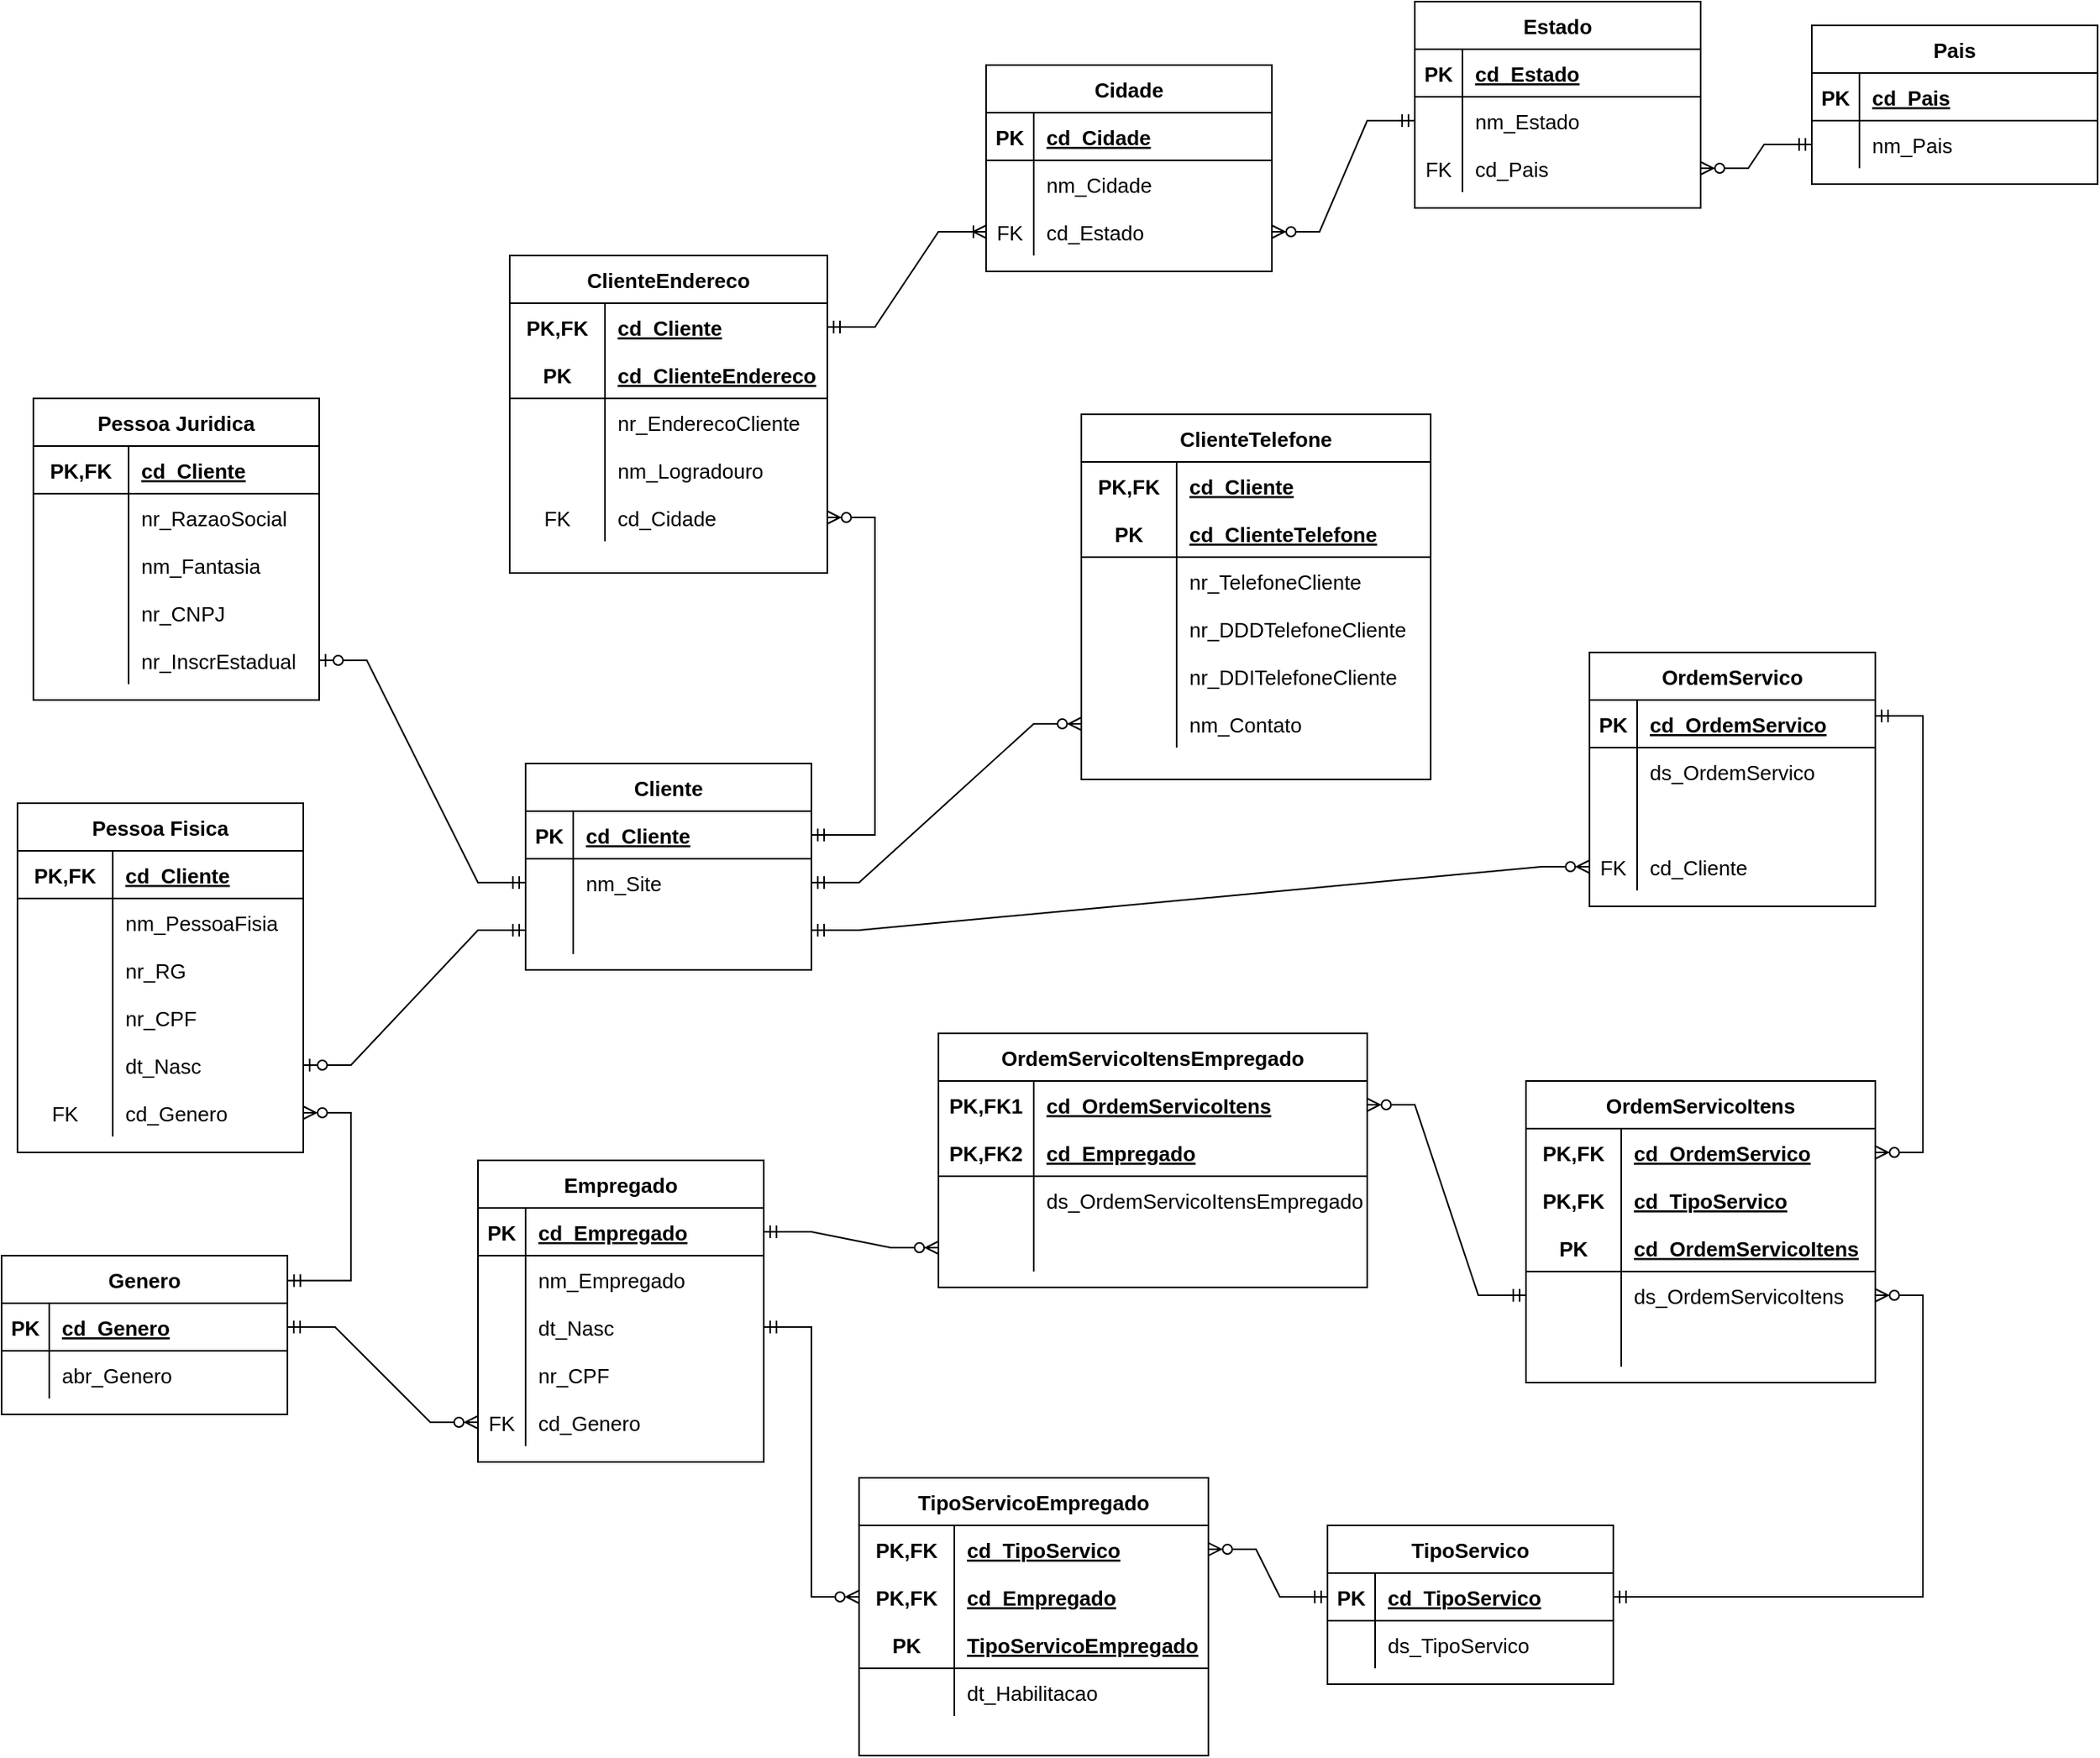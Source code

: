<mxfile pages="2">
    <diagram id="f6h0VI8BL8HMhSzbs_C3" name="Page-1">
        <mxGraphModel dx="945" dy="736" grid="1" gridSize="10" guides="1" tooltips="1" connect="1" arrows="1" fold="1" page="1" pageScale="1" pageWidth="827" pageHeight="1169" math="0" shadow="0">
            <root>
                <mxCell id="0"/>
                <mxCell id="1" parent="0"/>
                <mxCell id="V1VXAKcIepDMNvetjRww-1" value="Empregado" style="shape=table;startSize=30;container=1;collapsible=1;childLayout=tableLayout;fixedRows=1;rowLines=0;fontStyle=1;align=center;resizeLast=1;fontColor=#000000;fontSize=13;" parent="1" vertex="1">
                    <mxGeometry x="300" y="730" width="180" height="190" as="geometry"/>
                </mxCell>
                <mxCell id="V1VXAKcIepDMNvetjRww-2" value="" style="shape=tableRow;horizontal=0;startSize=0;swimlaneHead=0;swimlaneBody=0;fillColor=none;collapsible=0;dropTarget=0;points=[[0,0.5],[1,0.5]];portConstraint=eastwest;top=0;left=0;right=0;bottom=1;fontColor=#000000;fontSize=13;" parent="V1VXAKcIepDMNvetjRww-1" vertex="1">
                    <mxGeometry y="30" width="180" height="30" as="geometry"/>
                </mxCell>
                <mxCell id="V1VXAKcIepDMNvetjRww-3" value="PK" style="shape=partialRectangle;connectable=0;fillColor=none;top=0;left=0;bottom=0;right=0;fontStyle=1;overflow=hidden;fontColor=#000000;fontSize=13;" parent="V1VXAKcIepDMNvetjRww-2" vertex="1">
                    <mxGeometry width="30" height="30" as="geometry">
                        <mxRectangle width="30" height="30" as="alternateBounds"/>
                    </mxGeometry>
                </mxCell>
                <mxCell id="V1VXAKcIepDMNvetjRww-4" value="cd_Empregado" style="shape=partialRectangle;connectable=0;fillColor=none;top=0;left=0;bottom=0;right=0;align=left;spacingLeft=6;fontStyle=5;overflow=hidden;fontColor=#000000;fontSize=13;" parent="V1VXAKcIepDMNvetjRww-2" vertex="1">
                    <mxGeometry x="30" width="150" height="30" as="geometry">
                        <mxRectangle width="150" height="30" as="alternateBounds"/>
                    </mxGeometry>
                </mxCell>
                <mxCell id="V1VXAKcIepDMNvetjRww-5" value="" style="shape=tableRow;horizontal=0;startSize=0;swimlaneHead=0;swimlaneBody=0;fillColor=none;collapsible=0;dropTarget=0;points=[[0,0.5],[1,0.5]];portConstraint=eastwest;top=0;left=0;right=0;bottom=0;fontColor=#000000;fontSize=13;" parent="V1VXAKcIepDMNvetjRww-1" vertex="1">
                    <mxGeometry y="60" width="180" height="30" as="geometry"/>
                </mxCell>
                <mxCell id="V1VXAKcIepDMNvetjRww-6" value="" style="shape=partialRectangle;connectable=0;fillColor=none;top=0;left=0;bottom=0;right=0;editable=1;overflow=hidden;fontColor=#000000;fontSize=13;" parent="V1VXAKcIepDMNvetjRww-5" vertex="1">
                    <mxGeometry width="30" height="30" as="geometry">
                        <mxRectangle width="30" height="30" as="alternateBounds"/>
                    </mxGeometry>
                </mxCell>
                <mxCell id="V1VXAKcIepDMNvetjRww-7" value="nm_Empregado" style="shape=partialRectangle;connectable=0;fillColor=none;top=0;left=0;bottom=0;right=0;align=left;spacingLeft=6;overflow=hidden;fontColor=#000000;fontSize=13;" parent="V1VXAKcIepDMNvetjRww-5" vertex="1">
                    <mxGeometry x="30" width="150" height="30" as="geometry">
                        <mxRectangle width="150" height="30" as="alternateBounds"/>
                    </mxGeometry>
                </mxCell>
                <mxCell id="V1VXAKcIepDMNvetjRww-8" value="" style="shape=tableRow;horizontal=0;startSize=0;swimlaneHead=0;swimlaneBody=0;fillColor=none;collapsible=0;dropTarget=0;points=[[0,0.5],[1,0.5]];portConstraint=eastwest;top=0;left=0;right=0;bottom=0;fontColor=#000000;fontSize=13;" parent="V1VXAKcIepDMNvetjRww-1" vertex="1">
                    <mxGeometry y="90" width="180" height="30" as="geometry"/>
                </mxCell>
                <mxCell id="V1VXAKcIepDMNvetjRww-9" value="" style="shape=partialRectangle;connectable=0;fillColor=none;top=0;left=0;bottom=0;right=0;editable=1;overflow=hidden;fontColor=#000000;fontSize=13;" parent="V1VXAKcIepDMNvetjRww-8" vertex="1">
                    <mxGeometry width="30" height="30" as="geometry">
                        <mxRectangle width="30" height="30" as="alternateBounds"/>
                    </mxGeometry>
                </mxCell>
                <mxCell id="V1VXAKcIepDMNvetjRww-10" value="dt_Nasc" style="shape=partialRectangle;connectable=0;fillColor=none;top=0;left=0;bottom=0;right=0;align=left;spacingLeft=6;overflow=hidden;fontColor=#000000;fontSize=13;" parent="V1VXAKcIepDMNvetjRww-8" vertex="1">
                    <mxGeometry x="30" width="150" height="30" as="geometry">
                        <mxRectangle width="150" height="30" as="alternateBounds"/>
                    </mxGeometry>
                </mxCell>
                <mxCell id="V1VXAKcIepDMNvetjRww-11" value="" style="shape=tableRow;horizontal=0;startSize=0;swimlaneHead=0;swimlaneBody=0;fillColor=none;collapsible=0;dropTarget=0;points=[[0,0.5],[1,0.5]];portConstraint=eastwest;top=0;left=0;right=0;bottom=0;fontColor=#000000;fontSize=13;" parent="V1VXAKcIepDMNvetjRww-1" vertex="1">
                    <mxGeometry y="120" width="180" height="30" as="geometry"/>
                </mxCell>
                <mxCell id="V1VXAKcIepDMNvetjRww-12" value="" style="shape=partialRectangle;connectable=0;fillColor=none;top=0;left=0;bottom=0;right=0;editable=1;overflow=hidden;fontColor=#000000;fontSize=13;" parent="V1VXAKcIepDMNvetjRww-11" vertex="1">
                    <mxGeometry width="30" height="30" as="geometry">
                        <mxRectangle width="30" height="30" as="alternateBounds"/>
                    </mxGeometry>
                </mxCell>
                <mxCell id="V1VXAKcIepDMNvetjRww-13" value="nr_CPF" style="shape=partialRectangle;connectable=0;fillColor=none;top=0;left=0;bottom=0;right=0;align=left;spacingLeft=6;overflow=hidden;fontColor=#000000;fontSize=13;" parent="V1VXAKcIepDMNvetjRww-11" vertex="1">
                    <mxGeometry x="30" width="150" height="30" as="geometry">
                        <mxRectangle width="150" height="30" as="alternateBounds"/>
                    </mxGeometry>
                </mxCell>
                <mxCell id="V1VXAKcIepDMNvetjRww-131" value="" style="shape=tableRow;horizontal=0;startSize=0;swimlaneHead=0;swimlaneBody=0;fillColor=none;collapsible=0;dropTarget=0;points=[[0,0.5],[1,0.5]];portConstraint=eastwest;top=0;left=0;right=0;bottom=0;fontColor=#000000;fontSize=13;" parent="V1VXAKcIepDMNvetjRww-1" vertex="1">
                    <mxGeometry y="150" width="180" height="30" as="geometry"/>
                </mxCell>
                <mxCell id="V1VXAKcIepDMNvetjRww-132" value="FK" style="shape=partialRectangle;connectable=0;fillColor=none;top=0;left=0;bottom=0;right=0;fontStyle=0;overflow=hidden;fontColor=#000000;fontSize=13;" parent="V1VXAKcIepDMNvetjRww-131" vertex="1">
                    <mxGeometry width="30" height="30" as="geometry">
                        <mxRectangle width="30" height="30" as="alternateBounds"/>
                    </mxGeometry>
                </mxCell>
                <mxCell id="V1VXAKcIepDMNvetjRww-133" value="cd_Genero" style="shape=partialRectangle;connectable=0;fillColor=none;top=0;left=0;bottom=0;right=0;align=left;spacingLeft=6;fontStyle=0;overflow=hidden;fontColor=#000000;fontSize=13;" parent="V1VXAKcIepDMNvetjRww-131" vertex="1">
                    <mxGeometry x="30" width="150" height="30" as="geometry">
                        <mxRectangle width="150" height="30" as="alternateBounds"/>
                    </mxGeometry>
                </mxCell>
                <mxCell id="V1VXAKcIepDMNvetjRww-14" value="Cliente" style="shape=table;startSize=30;container=1;collapsible=1;childLayout=tableLayout;fixedRows=1;rowLines=0;fontStyle=1;align=center;resizeLast=1;fontColor=#000000;fontSize=13;" parent="1" vertex="1">
                    <mxGeometry x="330" y="480" width="180" height="130" as="geometry"/>
                </mxCell>
                <mxCell id="V1VXAKcIepDMNvetjRww-15" value="" style="shape=tableRow;horizontal=0;startSize=0;swimlaneHead=0;swimlaneBody=0;fillColor=none;collapsible=0;dropTarget=0;points=[[0,0.5],[1,0.5]];portConstraint=eastwest;top=0;left=0;right=0;bottom=1;fontColor=#000000;fontSize=13;" parent="V1VXAKcIepDMNvetjRww-14" vertex="1">
                    <mxGeometry y="30" width="180" height="30" as="geometry"/>
                </mxCell>
                <mxCell id="V1VXAKcIepDMNvetjRww-16" value="PK" style="shape=partialRectangle;connectable=0;fillColor=none;top=0;left=0;bottom=0;right=0;fontStyle=1;overflow=hidden;fontColor=#000000;fontSize=13;" parent="V1VXAKcIepDMNvetjRww-15" vertex="1">
                    <mxGeometry width="30" height="30" as="geometry">
                        <mxRectangle width="30" height="30" as="alternateBounds"/>
                    </mxGeometry>
                </mxCell>
                <mxCell id="V1VXAKcIepDMNvetjRww-17" value="cd_Cliente" style="shape=partialRectangle;connectable=0;fillColor=none;top=0;left=0;bottom=0;right=0;align=left;spacingLeft=6;fontStyle=5;overflow=hidden;fontColor=#000000;fontSize=13;" parent="V1VXAKcIepDMNvetjRww-15" vertex="1">
                    <mxGeometry x="30" width="150" height="30" as="geometry">
                        <mxRectangle width="150" height="30" as="alternateBounds"/>
                    </mxGeometry>
                </mxCell>
                <mxCell id="V1VXAKcIepDMNvetjRww-18" value="" style="shape=tableRow;horizontal=0;startSize=0;swimlaneHead=0;swimlaneBody=0;fillColor=none;collapsible=0;dropTarget=0;points=[[0,0.5],[1,0.5]];portConstraint=eastwest;top=0;left=0;right=0;bottom=0;fontColor=#000000;fontSize=13;" parent="V1VXAKcIepDMNvetjRww-14" vertex="1">
                    <mxGeometry y="60" width="180" height="30" as="geometry"/>
                </mxCell>
                <mxCell id="V1VXAKcIepDMNvetjRww-19" value="" style="shape=partialRectangle;connectable=0;fillColor=none;top=0;left=0;bottom=0;right=0;editable=1;overflow=hidden;fontColor=#000000;fontSize=13;" parent="V1VXAKcIepDMNvetjRww-18" vertex="1">
                    <mxGeometry width="30" height="30" as="geometry">
                        <mxRectangle width="30" height="30" as="alternateBounds"/>
                    </mxGeometry>
                </mxCell>
                <mxCell id="V1VXAKcIepDMNvetjRww-20" value="nm_Site" style="shape=partialRectangle;connectable=0;fillColor=none;top=0;left=0;bottom=0;right=0;align=left;spacingLeft=6;overflow=hidden;fontColor=#000000;fontSize=13;" parent="V1VXAKcIepDMNvetjRww-18" vertex="1">
                    <mxGeometry x="30" width="150" height="30" as="geometry">
                        <mxRectangle width="150" height="30" as="alternateBounds"/>
                    </mxGeometry>
                </mxCell>
                <mxCell id="W87k4NDjYQYCP97sbJat-120" value="" style="shape=tableRow;horizontal=0;startSize=0;swimlaneHead=0;swimlaneBody=0;fillColor=none;collapsible=0;dropTarget=0;points=[[0,0.5],[1,0.5]];portConstraint=eastwest;top=0;left=0;right=0;bottom=0;fontColor=#000000;fontSize=13;" parent="V1VXAKcIepDMNvetjRww-14" vertex="1">
                    <mxGeometry y="90" width="180" height="30" as="geometry"/>
                </mxCell>
                <mxCell id="W87k4NDjYQYCP97sbJat-121" value="" style="shape=partialRectangle;connectable=0;fillColor=none;top=0;left=0;bottom=0;right=0;editable=1;overflow=hidden;fontColor=#000000;fontSize=13;" parent="W87k4NDjYQYCP97sbJat-120" vertex="1">
                    <mxGeometry width="30" height="30" as="geometry">
                        <mxRectangle width="30" height="30" as="alternateBounds"/>
                    </mxGeometry>
                </mxCell>
                <mxCell id="W87k4NDjYQYCP97sbJat-122" value="" style="shape=partialRectangle;connectable=0;fillColor=none;top=0;left=0;bottom=0;right=0;align=left;spacingLeft=6;overflow=hidden;fontColor=#000000;fontSize=13;" parent="W87k4NDjYQYCP97sbJat-120" vertex="1">
                    <mxGeometry x="30" width="150" height="30" as="geometry">
                        <mxRectangle width="150" height="30" as="alternateBounds"/>
                    </mxGeometry>
                </mxCell>
                <mxCell id="V1VXAKcIepDMNvetjRww-53" value="Pessoa Juridica" style="shape=table;startSize=30;container=1;collapsible=1;childLayout=tableLayout;fixedRows=1;rowLines=0;fontStyle=1;align=center;resizeLast=1;fontColor=#000000;fontSize=13;" parent="1" vertex="1">
                    <mxGeometry x="20" y="250" width="180" height="190" as="geometry"/>
                </mxCell>
                <mxCell id="V1VXAKcIepDMNvetjRww-57" value="" style="shape=tableRow;horizontal=0;startSize=0;swimlaneHead=0;swimlaneBody=0;fillColor=none;collapsible=0;dropTarget=0;points=[[0,0.5],[1,0.5]];portConstraint=eastwest;top=0;left=0;right=0;bottom=1;fontColor=#000000;fontSize=13;" parent="V1VXAKcIepDMNvetjRww-53" vertex="1">
                    <mxGeometry y="30" width="180" height="30" as="geometry"/>
                </mxCell>
                <mxCell id="V1VXAKcIepDMNvetjRww-58" value="PK,FK" style="shape=partialRectangle;connectable=0;fillColor=none;top=0;left=0;bottom=0;right=0;fontStyle=1;overflow=hidden;fontColor=#000000;fontSize=13;" parent="V1VXAKcIepDMNvetjRww-57" vertex="1">
                    <mxGeometry width="60" height="30" as="geometry">
                        <mxRectangle width="60" height="30" as="alternateBounds"/>
                    </mxGeometry>
                </mxCell>
                <mxCell id="V1VXAKcIepDMNvetjRww-59" value="cd_Cliente" style="shape=partialRectangle;connectable=0;fillColor=none;top=0;left=0;bottom=0;right=0;align=left;spacingLeft=6;fontStyle=5;overflow=hidden;fontColor=#000000;fontSize=13;" parent="V1VXAKcIepDMNvetjRww-57" vertex="1">
                    <mxGeometry x="60" width="120" height="30" as="geometry">
                        <mxRectangle width="120" height="30" as="alternateBounds"/>
                    </mxGeometry>
                </mxCell>
                <mxCell id="V1VXAKcIepDMNvetjRww-60" value="" style="shape=tableRow;horizontal=0;startSize=0;swimlaneHead=0;swimlaneBody=0;fillColor=none;collapsible=0;dropTarget=0;points=[[0,0.5],[1,0.5]];portConstraint=eastwest;top=0;left=0;right=0;bottom=0;fontColor=#000000;fontSize=13;" parent="V1VXAKcIepDMNvetjRww-53" vertex="1">
                    <mxGeometry y="60" width="180" height="30" as="geometry"/>
                </mxCell>
                <mxCell id="V1VXAKcIepDMNvetjRww-61" value="" style="shape=partialRectangle;connectable=0;fillColor=none;top=0;left=0;bottom=0;right=0;editable=1;overflow=hidden;fontColor=#000000;fontSize=13;" parent="V1VXAKcIepDMNvetjRww-60" vertex="1">
                    <mxGeometry width="60" height="30" as="geometry">
                        <mxRectangle width="60" height="30" as="alternateBounds"/>
                    </mxGeometry>
                </mxCell>
                <mxCell id="V1VXAKcIepDMNvetjRww-62" value="nr_RazaoSocial" style="shape=partialRectangle;connectable=0;fillColor=none;top=0;left=0;bottom=0;right=0;align=left;spacingLeft=6;overflow=hidden;fontColor=#000000;fontSize=13;" parent="V1VXAKcIepDMNvetjRww-60" vertex="1">
                    <mxGeometry x="60" width="120" height="30" as="geometry">
                        <mxRectangle width="120" height="30" as="alternateBounds"/>
                    </mxGeometry>
                </mxCell>
                <mxCell id="V1VXAKcIepDMNvetjRww-63" value="" style="shape=tableRow;horizontal=0;startSize=0;swimlaneHead=0;swimlaneBody=0;fillColor=none;collapsible=0;dropTarget=0;points=[[0,0.5],[1,0.5]];portConstraint=eastwest;top=0;left=0;right=0;bottom=0;fontColor=#000000;fontSize=13;" parent="V1VXAKcIepDMNvetjRww-53" vertex="1">
                    <mxGeometry y="90" width="180" height="30" as="geometry"/>
                </mxCell>
                <mxCell id="V1VXAKcIepDMNvetjRww-64" value="" style="shape=partialRectangle;connectable=0;fillColor=none;top=0;left=0;bottom=0;right=0;editable=1;overflow=hidden;fontColor=#000000;fontSize=13;" parent="V1VXAKcIepDMNvetjRww-63" vertex="1">
                    <mxGeometry width="60" height="30" as="geometry">
                        <mxRectangle width="60" height="30" as="alternateBounds"/>
                    </mxGeometry>
                </mxCell>
                <mxCell id="V1VXAKcIepDMNvetjRww-65" value="nm_Fantasia" style="shape=partialRectangle;connectable=0;fillColor=none;top=0;left=0;bottom=0;right=0;align=left;spacingLeft=6;overflow=hidden;fontColor=#000000;fontSize=13;" parent="V1VXAKcIepDMNvetjRww-63" vertex="1">
                    <mxGeometry x="60" width="120" height="30" as="geometry">
                        <mxRectangle width="120" height="30" as="alternateBounds"/>
                    </mxGeometry>
                </mxCell>
                <mxCell id="V1VXAKcIepDMNvetjRww-96" value="" style="shape=tableRow;horizontal=0;startSize=0;swimlaneHead=0;swimlaneBody=0;fillColor=none;collapsible=0;dropTarget=0;points=[[0,0.5],[1,0.5]];portConstraint=eastwest;top=0;left=0;right=0;bottom=0;fontColor=#000000;fontSize=13;" parent="V1VXAKcIepDMNvetjRww-53" vertex="1">
                    <mxGeometry y="120" width="180" height="30" as="geometry"/>
                </mxCell>
                <mxCell id="V1VXAKcIepDMNvetjRww-97" value="" style="shape=partialRectangle;connectable=0;fillColor=none;top=0;left=0;bottom=0;right=0;editable=1;overflow=hidden;fontColor=#000000;fontSize=13;" parent="V1VXAKcIepDMNvetjRww-96" vertex="1">
                    <mxGeometry width="60" height="30" as="geometry">
                        <mxRectangle width="60" height="30" as="alternateBounds"/>
                    </mxGeometry>
                </mxCell>
                <mxCell id="V1VXAKcIepDMNvetjRww-98" value="nr_CNPJ" style="shape=partialRectangle;connectable=0;fillColor=none;top=0;left=0;bottom=0;right=0;align=left;spacingLeft=6;overflow=hidden;fontColor=#000000;fontSize=13;" parent="V1VXAKcIepDMNvetjRww-96" vertex="1">
                    <mxGeometry x="60" width="120" height="30" as="geometry">
                        <mxRectangle width="120" height="30" as="alternateBounds"/>
                    </mxGeometry>
                </mxCell>
                <mxCell id="V1VXAKcIepDMNvetjRww-99" value="" style="shape=tableRow;horizontal=0;startSize=0;swimlaneHead=0;swimlaneBody=0;fillColor=none;collapsible=0;dropTarget=0;points=[[0,0.5],[1,0.5]];portConstraint=eastwest;top=0;left=0;right=0;bottom=0;fontColor=#000000;fontSize=13;" parent="V1VXAKcIepDMNvetjRww-53" vertex="1">
                    <mxGeometry y="150" width="180" height="30" as="geometry"/>
                </mxCell>
                <mxCell id="V1VXAKcIepDMNvetjRww-100" value="" style="shape=partialRectangle;connectable=0;fillColor=none;top=0;left=0;bottom=0;right=0;editable=1;overflow=hidden;fontColor=#000000;fontSize=13;" parent="V1VXAKcIepDMNvetjRww-99" vertex="1">
                    <mxGeometry width="60" height="30" as="geometry">
                        <mxRectangle width="60" height="30" as="alternateBounds"/>
                    </mxGeometry>
                </mxCell>
                <mxCell id="V1VXAKcIepDMNvetjRww-101" value="nr_InscrEstadual" style="shape=partialRectangle;connectable=0;fillColor=none;top=0;left=0;bottom=0;right=0;align=left;spacingLeft=6;overflow=hidden;fontColor=#000000;fontSize=13;" parent="V1VXAKcIepDMNvetjRww-99" vertex="1">
                    <mxGeometry x="60" width="120" height="30" as="geometry">
                        <mxRectangle width="120" height="30" as="alternateBounds"/>
                    </mxGeometry>
                </mxCell>
                <mxCell id="V1VXAKcIepDMNvetjRww-79" value="Pessoa Fisica" style="shape=table;startSize=30;container=1;collapsible=1;childLayout=tableLayout;fixedRows=1;rowLines=0;fontStyle=1;align=center;resizeLast=1;fontColor=#000000;fontSize=13;" parent="1" vertex="1">
                    <mxGeometry x="10" y="505" width="180" height="220" as="geometry"/>
                </mxCell>
                <mxCell id="V1VXAKcIepDMNvetjRww-83" value="" style="shape=tableRow;horizontal=0;startSize=0;swimlaneHead=0;swimlaneBody=0;fillColor=none;collapsible=0;dropTarget=0;points=[[0,0.5],[1,0.5]];portConstraint=eastwest;top=0;left=0;right=0;bottom=1;fontColor=#000000;fontSize=13;" parent="V1VXAKcIepDMNvetjRww-79" vertex="1">
                    <mxGeometry y="30" width="180" height="30" as="geometry"/>
                </mxCell>
                <mxCell id="V1VXAKcIepDMNvetjRww-84" value="PK,FK" style="shape=partialRectangle;connectable=0;fillColor=none;top=0;left=0;bottom=0;right=0;fontStyle=1;overflow=hidden;fontColor=#000000;fontSize=13;" parent="V1VXAKcIepDMNvetjRww-83" vertex="1">
                    <mxGeometry width="60" height="30" as="geometry">
                        <mxRectangle width="60" height="30" as="alternateBounds"/>
                    </mxGeometry>
                </mxCell>
                <mxCell id="V1VXAKcIepDMNvetjRww-85" value="cd_Cliente" style="shape=partialRectangle;connectable=0;fillColor=none;top=0;left=0;bottom=0;right=0;align=left;spacingLeft=6;fontStyle=5;overflow=hidden;fontColor=#000000;fontSize=13;" parent="V1VXAKcIepDMNvetjRww-83" vertex="1">
                    <mxGeometry x="60" width="120" height="30" as="geometry">
                        <mxRectangle width="120" height="30" as="alternateBounds"/>
                    </mxGeometry>
                </mxCell>
                <mxCell id="V1VXAKcIepDMNvetjRww-86" value="" style="shape=tableRow;horizontal=0;startSize=0;swimlaneHead=0;swimlaneBody=0;fillColor=none;collapsible=0;dropTarget=0;points=[[0,0.5],[1,0.5]];portConstraint=eastwest;top=0;left=0;right=0;bottom=0;fontColor=#000000;fontSize=13;" parent="V1VXAKcIepDMNvetjRww-79" vertex="1">
                    <mxGeometry y="60" width="180" height="30" as="geometry"/>
                </mxCell>
                <mxCell id="V1VXAKcIepDMNvetjRww-87" value="" style="shape=partialRectangle;connectable=0;fillColor=none;top=0;left=0;bottom=0;right=0;editable=1;overflow=hidden;fontColor=#000000;fontSize=13;" parent="V1VXAKcIepDMNvetjRww-86" vertex="1">
                    <mxGeometry width="60" height="30" as="geometry">
                        <mxRectangle width="60" height="30" as="alternateBounds"/>
                    </mxGeometry>
                </mxCell>
                <mxCell id="V1VXAKcIepDMNvetjRww-88" value="nm_PessoaFisia" style="shape=partialRectangle;connectable=0;fillColor=none;top=0;left=0;bottom=0;right=0;align=left;spacingLeft=6;overflow=hidden;fontColor=#000000;fontSize=13;" parent="V1VXAKcIepDMNvetjRww-86" vertex="1">
                    <mxGeometry x="60" width="120" height="30" as="geometry">
                        <mxRectangle width="120" height="30" as="alternateBounds"/>
                    </mxGeometry>
                </mxCell>
                <mxCell id="V1VXAKcIepDMNvetjRww-89" value="" style="shape=tableRow;horizontal=0;startSize=0;swimlaneHead=0;swimlaneBody=0;fillColor=none;collapsible=0;dropTarget=0;points=[[0,0.5],[1,0.5]];portConstraint=eastwest;top=0;left=0;right=0;bottom=0;fontColor=#000000;fontSize=13;" parent="V1VXAKcIepDMNvetjRww-79" vertex="1">
                    <mxGeometry y="90" width="180" height="30" as="geometry"/>
                </mxCell>
                <mxCell id="V1VXAKcIepDMNvetjRww-90" value="" style="shape=partialRectangle;connectable=0;fillColor=none;top=0;left=0;bottom=0;right=0;editable=1;overflow=hidden;fontColor=#000000;fontSize=13;" parent="V1VXAKcIepDMNvetjRww-89" vertex="1">
                    <mxGeometry width="60" height="30" as="geometry">
                        <mxRectangle width="60" height="30" as="alternateBounds"/>
                    </mxGeometry>
                </mxCell>
                <mxCell id="V1VXAKcIepDMNvetjRww-91" value="nr_RG" style="shape=partialRectangle;connectable=0;fillColor=none;top=0;left=0;bottom=0;right=0;align=left;spacingLeft=6;overflow=hidden;fontColor=#000000;fontSize=13;" parent="V1VXAKcIepDMNvetjRww-89" vertex="1">
                    <mxGeometry x="60" width="120" height="30" as="geometry">
                        <mxRectangle width="120" height="30" as="alternateBounds"/>
                    </mxGeometry>
                </mxCell>
                <mxCell id="V1VXAKcIepDMNvetjRww-105" value="" style="shape=tableRow;horizontal=0;startSize=0;swimlaneHead=0;swimlaneBody=0;fillColor=none;collapsible=0;dropTarget=0;points=[[0,0.5],[1,0.5]];portConstraint=eastwest;top=0;left=0;right=0;bottom=0;fontColor=#000000;fontSize=13;" parent="V1VXAKcIepDMNvetjRww-79" vertex="1">
                    <mxGeometry y="120" width="180" height="30" as="geometry"/>
                </mxCell>
                <mxCell id="V1VXAKcIepDMNvetjRww-106" value="" style="shape=partialRectangle;connectable=0;fillColor=none;top=0;left=0;bottom=0;right=0;editable=1;overflow=hidden;fontColor=#000000;fontSize=13;" parent="V1VXAKcIepDMNvetjRww-105" vertex="1">
                    <mxGeometry width="60" height="30" as="geometry">
                        <mxRectangle width="60" height="30" as="alternateBounds"/>
                    </mxGeometry>
                </mxCell>
                <mxCell id="V1VXAKcIepDMNvetjRww-107" value="nr_CPF" style="shape=partialRectangle;connectable=0;fillColor=none;top=0;left=0;bottom=0;right=0;align=left;spacingLeft=6;overflow=hidden;fontColor=#000000;fontSize=13;" parent="V1VXAKcIepDMNvetjRww-105" vertex="1">
                    <mxGeometry x="60" width="120" height="30" as="geometry">
                        <mxRectangle width="120" height="30" as="alternateBounds"/>
                    </mxGeometry>
                </mxCell>
                <mxCell id="V1VXAKcIepDMNvetjRww-108" value="" style="shape=tableRow;horizontal=0;startSize=0;swimlaneHead=0;swimlaneBody=0;fillColor=none;collapsible=0;dropTarget=0;points=[[0,0.5],[1,0.5]];portConstraint=eastwest;top=0;left=0;right=0;bottom=0;fontColor=#000000;fontSize=13;" parent="V1VXAKcIepDMNvetjRww-79" vertex="1">
                    <mxGeometry y="150" width="180" height="30" as="geometry"/>
                </mxCell>
                <mxCell id="V1VXAKcIepDMNvetjRww-109" value="" style="shape=partialRectangle;connectable=0;fillColor=none;top=0;left=0;bottom=0;right=0;editable=1;overflow=hidden;fontColor=#000000;fontSize=13;" parent="V1VXAKcIepDMNvetjRww-108" vertex="1">
                    <mxGeometry width="60" height="30" as="geometry">
                        <mxRectangle width="60" height="30" as="alternateBounds"/>
                    </mxGeometry>
                </mxCell>
                <mxCell id="V1VXAKcIepDMNvetjRww-110" value="dt_Nasc" style="shape=partialRectangle;connectable=0;fillColor=none;top=0;left=0;bottom=0;right=0;align=left;spacingLeft=6;overflow=hidden;fontColor=#000000;fontSize=13;" parent="V1VXAKcIepDMNvetjRww-108" vertex="1">
                    <mxGeometry x="60" width="120" height="30" as="geometry">
                        <mxRectangle width="120" height="30" as="alternateBounds"/>
                    </mxGeometry>
                </mxCell>
                <mxCell id="V1VXAKcIepDMNvetjRww-111" value="" style="shape=tableRow;horizontal=0;startSize=0;swimlaneHead=0;swimlaneBody=0;fillColor=none;collapsible=0;dropTarget=0;points=[[0,0.5],[1,0.5]];portConstraint=eastwest;top=0;left=0;right=0;bottom=0;fontColor=#000000;fontSize=13;" parent="V1VXAKcIepDMNvetjRww-79" vertex="1">
                    <mxGeometry y="180" width="180" height="30" as="geometry"/>
                </mxCell>
                <mxCell id="V1VXAKcIepDMNvetjRww-112" value="FK" style="shape=partialRectangle;connectable=0;fillColor=none;top=0;left=0;bottom=0;right=0;fontStyle=0;overflow=hidden;fontColor=#000000;fontSize=13;" parent="V1VXAKcIepDMNvetjRww-111" vertex="1">
                    <mxGeometry width="60" height="30" as="geometry">
                        <mxRectangle width="60" height="30" as="alternateBounds"/>
                    </mxGeometry>
                </mxCell>
                <mxCell id="V1VXAKcIepDMNvetjRww-113" value="cd_Genero" style="shape=partialRectangle;connectable=0;fillColor=none;top=0;left=0;bottom=0;right=0;align=left;spacingLeft=6;fontStyle=0;overflow=hidden;fontColor=#000000;fontSize=13;" parent="V1VXAKcIepDMNvetjRww-111" vertex="1">
                    <mxGeometry x="60" width="120" height="30" as="geometry">
                        <mxRectangle width="120" height="30" as="alternateBounds"/>
                    </mxGeometry>
                </mxCell>
                <mxCell id="V1VXAKcIepDMNvetjRww-94" value="" style="edgeStyle=entityRelationEdgeStyle;fontSize=13;html=1;endArrow=ERmandOne;startArrow=ERzeroToOne;rounded=0;entryX=0;entryY=0.5;entryDx=0;entryDy=0;exitX=1;exitY=0.5;exitDx=0;exitDy=0;startFill=0;fontColor=#000000;" parent="1" source="V1VXAKcIepDMNvetjRww-108" target="W87k4NDjYQYCP97sbJat-120" edge="1">
                    <mxGeometry width="100" height="100" relative="1" as="geometry">
                        <mxPoint x="240" y="530" as="sourcePoint"/>
                        <mxPoint x="450" y="510" as="targetPoint"/>
                    </mxGeometry>
                </mxCell>
                <mxCell id="V1VXAKcIepDMNvetjRww-95" value="" style="edgeStyle=entityRelationEdgeStyle;fontSize=13;html=1;endArrow=ERmandOne;startArrow=ERzeroToOne;rounded=0;entryX=0;entryY=0.5;entryDx=0;entryDy=0;exitX=1;exitY=0.5;exitDx=0;exitDy=0;startFill=0;fontColor=#000000;" parent="1" source="V1VXAKcIepDMNvetjRww-99" target="V1VXAKcIepDMNvetjRww-18" edge="1">
                    <mxGeometry width="100" height="100" relative="1" as="geometry">
                        <mxPoint x="240" y="440" as="sourcePoint"/>
                        <mxPoint x="400" y="370" as="targetPoint"/>
                    </mxGeometry>
                </mxCell>
                <mxCell id="V1VXAKcIepDMNvetjRww-114" value="Genero" style="shape=table;startSize=30;container=1;collapsible=1;childLayout=tableLayout;fixedRows=1;rowLines=0;fontStyle=1;align=center;resizeLast=1;fontColor=#000000;fontSize=13;" parent="1" vertex="1">
                    <mxGeometry y="790" width="180" height="100" as="geometry"/>
                </mxCell>
                <mxCell id="V1VXAKcIepDMNvetjRww-115" value="" style="shape=tableRow;horizontal=0;startSize=0;swimlaneHead=0;swimlaneBody=0;fillColor=none;collapsible=0;dropTarget=0;points=[[0,0.5],[1,0.5]];portConstraint=eastwest;top=0;left=0;right=0;bottom=1;fontColor=#000000;fontSize=13;" parent="V1VXAKcIepDMNvetjRww-114" vertex="1">
                    <mxGeometry y="30" width="180" height="30" as="geometry"/>
                </mxCell>
                <mxCell id="V1VXAKcIepDMNvetjRww-116" value="PK" style="shape=partialRectangle;connectable=0;fillColor=none;top=0;left=0;bottom=0;right=0;fontStyle=1;overflow=hidden;fontColor=#000000;fontSize=13;" parent="V1VXAKcIepDMNvetjRww-115" vertex="1">
                    <mxGeometry width="30" height="30" as="geometry">
                        <mxRectangle width="30" height="30" as="alternateBounds"/>
                    </mxGeometry>
                </mxCell>
                <mxCell id="V1VXAKcIepDMNvetjRww-117" value="cd_Genero" style="shape=partialRectangle;connectable=0;fillColor=none;top=0;left=0;bottom=0;right=0;align=left;spacingLeft=6;fontStyle=5;overflow=hidden;fontColor=#000000;fontSize=13;" parent="V1VXAKcIepDMNvetjRww-115" vertex="1">
                    <mxGeometry x="30" width="150" height="30" as="geometry">
                        <mxRectangle width="150" height="30" as="alternateBounds"/>
                    </mxGeometry>
                </mxCell>
                <mxCell id="V1VXAKcIepDMNvetjRww-118" value="" style="shape=tableRow;horizontal=0;startSize=0;swimlaneHead=0;swimlaneBody=0;fillColor=none;collapsible=0;dropTarget=0;points=[[0,0.5],[1,0.5]];portConstraint=eastwest;top=0;left=0;right=0;bottom=0;fontColor=#000000;fontSize=13;" parent="V1VXAKcIepDMNvetjRww-114" vertex="1">
                    <mxGeometry y="60" width="180" height="30" as="geometry"/>
                </mxCell>
                <mxCell id="V1VXAKcIepDMNvetjRww-119" value="" style="shape=partialRectangle;connectable=0;fillColor=none;top=0;left=0;bottom=0;right=0;editable=1;overflow=hidden;fontColor=#000000;fontSize=13;" parent="V1VXAKcIepDMNvetjRww-118" vertex="1">
                    <mxGeometry width="30" height="30" as="geometry">
                        <mxRectangle width="30" height="30" as="alternateBounds"/>
                    </mxGeometry>
                </mxCell>
                <mxCell id="V1VXAKcIepDMNvetjRww-120" value="abr_Genero" style="shape=partialRectangle;connectable=0;fillColor=none;top=0;left=0;bottom=0;right=0;align=left;spacingLeft=6;overflow=hidden;fontColor=#000000;fontSize=13;" parent="V1VXAKcIepDMNvetjRww-118" vertex="1">
                    <mxGeometry x="30" width="150" height="30" as="geometry">
                        <mxRectangle width="150" height="30" as="alternateBounds"/>
                    </mxGeometry>
                </mxCell>
                <mxCell id="V1VXAKcIepDMNvetjRww-127" value="" style="edgeStyle=entityRelationEdgeStyle;fontSize=13;html=1;endArrow=ERzeroToMany;startArrow=ERmandOne;rounded=0;endFill=0;strokeColor=default;exitX=1.001;exitY=0.158;exitDx=0;exitDy=0;exitPerimeter=0;fontColor=#000000;" parent="1" source="V1VXAKcIepDMNvetjRww-114" target="V1VXAKcIepDMNvetjRww-111" edge="1">
                    <mxGeometry width="100" height="100" relative="1" as="geometry">
                        <mxPoint x="-160" y="590" as="sourcePoint"/>
                        <mxPoint x="360" y="1070" as="targetPoint"/>
                    </mxGeometry>
                </mxCell>
                <mxCell id="V1VXAKcIepDMNvetjRww-134" value="" style="edgeStyle=entityRelationEdgeStyle;fontSize=13;html=1;endArrow=ERzeroToMany;startArrow=ERmandOne;rounded=0;entryX=0;entryY=0.5;entryDx=0;entryDy=0;exitX=1;exitY=0.5;exitDx=0;exitDy=0;endFill=0;fontColor=#000000;" parent="1" source="V1VXAKcIepDMNvetjRww-115" target="V1VXAKcIepDMNvetjRww-131" edge="1">
                    <mxGeometry width="100" height="100" relative="1" as="geometry">
                        <mxPoint x="300" y="845" as="sourcePoint"/>
                        <mxPoint x="220" y="695" as="targetPoint"/>
                    </mxGeometry>
                </mxCell>
                <mxCell id="V1VXAKcIepDMNvetjRww-135" value="TipoServicoEmpregado" style="shape=table;startSize=30;container=1;collapsible=1;childLayout=tableLayout;fixedRows=1;rowLines=0;fontStyle=1;align=center;resizeLast=1;fontColor=#000000;fontSize=13;" parent="1" vertex="1">
                    <mxGeometry x="540" y="930" width="220" height="175" as="geometry"/>
                </mxCell>
                <mxCell id="V1VXAKcIepDMNvetjRww-136" value="" style="shape=tableRow;horizontal=0;startSize=0;swimlaneHead=0;swimlaneBody=0;fillColor=none;collapsible=0;dropTarget=0;points=[[0,0.5],[1,0.5]];portConstraint=eastwest;top=0;left=0;right=0;bottom=0;fontColor=#000000;fontSize=13;" parent="V1VXAKcIepDMNvetjRww-135" vertex="1">
                    <mxGeometry y="30" width="220" height="30" as="geometry"/>
                </mxCell>
                <mxCell id="V1VXAKcIepDMNvetjRww-137" value="PK,FK" style="shape=partialRectangle;connectable=0;fillColor=none;top=0;left=0;bottom=0;right=0;fontStyle=1;overflow=hidden;fontColor=#000000;fontSize=13;" parent="V1VXAKcIepDMNvetjRww-136" vertex="1">
                    <mxGeometry width="60" height="30" as="geometry">
                        <mxRectangle width="60" height="30" as="alternateBounds"/>
                    </mxGeometry>
                </mxCell>
                <mxCell id="V1VXAKcIepDMNvetjRww-138" value="cd_TipoServico" style="shape=partialRectangle;connectable=0;fillColor=none;top=0;left=0;bottom=0;right=0;align=left;spacingLeft=6;fontStyle=5;overflow=hidden;fontColor=#000000;fontSize=13;" parent="V1VXAKcIepDMNvetjRww-136" vertex="1">
                    <mxGeometry x="60" width="160" height="30" as="geometry">
                        <mxRectangle width="160" height="30" as="alternateBounds"/>
                    </mxGeometry>
                </mxCell>
                <mxCell id="V1VXAKcIepDMNvetjRww-171" value="" style="shape=tableRow;horizontal=0;startSize=0;swimlaneHead=0;swimlaneBody=0;fillColor=none;collapsible=0;dropTarget=0;points=[[0,0.5],[1,0.5]];portConstraint=eastwest;top=0;left=0;right=0;bottom=0;fontColor=#000000;fontSize=13;" parent="V1VXAKcIepDMNvetjRww-135" vertex="1">
                    <mxGeometry y="60" width="220" height="30" as="geometry"/>
                </mxCell>
                <mxCell id="V1VXAKcIepDMNvetjRww-172" value="PK,FK" style="shape=partialRectangle;connectable=0;fillColor=none;top=0;left=0;bottom=0;right=0;editable=1;overflow=hidden;fontStyle=1;fontColor=#000000;fontSize=13;" parent="V1VXAKcIepDMNvetjRww-171" vertex="1">
                    <mxGeometry width="60" height="30" as="geometry">
                        <mxRectangle width="60" height="30" as="alternateBounds"/>
                    </mxGeometry>
                </mxCell>
                <mxCell id="V1VXAKcIepDMNvetjRww-173" value="cd_Empregado" style="shape=partialRectangle;connectable=0;fillColor=none;top=0;left=0;bottom=0;right=0;align=left;spacingLeft=6;overflow=hidden;fontStyle=5;fontColor=#000000;fontSize=13;" parent="V1VXAKcIepDMNvetjRww-171" vertex="1">
                    <mxGeometry x="60" width="160" height="30" as="geometry">
                        <mxRectangle width="160" height="30" as="alternateBounds"/>
                    </mxGeometry>
                </mxCell>
                <mxCell id="V1VXAKcIepDMNvetjRww-139" value="" style="shape=tableRow;horizontal=0;startSize=0;swimlaneHead=0;swimlaneBody=0;fillColor=none;collapsible=0;dropTarget=0;points=[[0,0.5],[1,0.5]];portConstraint=eastwest;top=0;left=0;right=0;bottom=1;fontColor=#000000;fontSize=13;" parent="V1VXAKcIepDMNvetjRww-135" vertex="1">
                    <mxGeometry y="90" width="220" height="30" as="geometry"/>
                </mxCell>
                <mxCell id="V1VXAKcIepDMNvetjRww-140" value="PK" style="shape=partialRectangle;connectable=0;fillColor=none;top=0;left=0;bottom=0;right=0;fontStyle=1;overflow=hidden;fontColor=#000000;fontSize=13;" parent="V1VXAKcIepDMNvetjRww-139" vertex="1">
                    <mxGeometry width="60" height="30" as="geometry">
                        <mxRectangle width="60" height="30" as="alternateBounds"/>
                    </mxGeometry>
                </mxCell>
                <mxCell id="V1VXAKcIepDMNvetjRww-141" value="TipoServicoEmpregado" style="shape=partialRectangle;connectable=0;fillColor=none;top=0;left=0;bottom=0;right=0;align=left;spacingLeft=6;fontStyle=5;overflow=hidden;fontColor=#000000;fontSize=13;" parent="V1VXAKcIepDMNvetjRww-139" vertex="1">
                    <mxGeometry x="60" width="160" height="30" as="geometry">
                        <mxRectangle width="160" height="30" as="alternateBounds"/>
                    </mxGeometry>
                </mxCell>
                <mxCell id="V1VXAKcIepDMNvetjRww-142" value="" style="shape=tableRow;horizontal=0;startSize=0;swimlaneHead=0;swimlaneBody=0;fillColor=none;collapsible=0;dropTarget=0;points=[[0,0.5],[1,0.5]];portConstraint=eastwest;top=0;left=0;right=0;bottom=0;fontColor=#000000;fontSize=13;" parent="V1VXAKcIepDMNvetjRww-135" vertex="1">
                    <mxGeometry y="120" width="220" height="30" as="geometry"/>
                </mxCell>
                <mxCell id="V1VXAKcIepDMNvetjRww-143" value="" style="shape=partialRectangle;connectable=0;fillColor=none;top=0;left=0;bottom=0;right=0;editable=1;overflow=hidden;fontColor=#000000;fontSize=13;" parent="V1VXAKcIepDMNvetjRww-142" vertex="1">
                    <mxGeometry width="60" height="30" as="geometry">
                        <mxRectangle width="60" height="30" as="alternateBounds"/>
                    </mxGeometry>
                </mxCell>
                <mxCell id="V1VXAKcIepDMNvetjRww-144" value="dt_Habilitacao" style="shape=partialRectangle;connectable=0;fillColor=none;top=0;left=0;bottom=0;right=0;align=left;spacingLeft=6;overflow=hidden;fontColor=#000000;fontSize=13;" parent="V1VXAKcIepDMNvetjRww-142" vertex="1">
                    <mxGeometry x="60" width="160" height="30" as="geometry">
                        <mxRectangle width="160" height="30" as="alternateBounds"/>
                    </mxGeometry>
                </mxCell>
                <mxCell id="V1VXAKcIepDMNvetjRww-148" value="TipoServico" style="shape=table;startSize=30;container=1;collapsible=1;childLayout=tableLayout;fixedRows=1;rowLines=0;fontStyle=1;align=center;resizeLast=1;fontColor=#000000;fontSize=13;" parent="1" vertex="1">
                    <mxGeometry x="835" y="960" width="180" height="100" as="geometry"/>
                </mxCell>
                <mxCell id="V1VXAKcIepDMNvetjRww-149" value="" style="shape=tableRow;horizontal=0;startSize=0;swimlaneHead=0;swimlaneBody=0;fillColor=none;collapsible=0;dropTarget=0;points=[[0,0.5],[1,0.5]];portConstraint=eastwest;top=0;left=0;right=0;bottom=1;fontColor=#000000;fontSize=13;" parent="V1VXAKcIepDMNvetjRww-148" vertex="1">
                    <mxGeometry y="30" width="180" height="30" as="geometry"/>
                </mxCell>
                <mxCell id="V1VXAKcIepDMNvetjRww-150" value="PK" style="shape=partialRectangle;connectable=0;fillColor=none;top=0;left=0;bottom=0;right=0;fontStyle=1;overflow=hidden;fontColor=#000000;fontSize=13;" parent="V1VXAKcIepDMNvetjRww-149" vertex="1">
                    <mxGeometry width="30" height="30" as="geometry">
                        <mxRectangle width="30" height="30" as="alternateBounds"/>
                    </mxGeometry>
                </mxCell>
                <mxCell id="V1VXAKcIepDMNvetjRww-151" value="cd_TipoServico" style="shape=partialRectangle;connectable=0;fillColor=none;top=0;left=0;bottom=0;right=0;align=left;spacingLeft=6;fontStyle=5;overflow=hidden;fontColor=#000000;fontSize=13;" parent="V1VXAKcIepDMNvetjRww-149" vertex="1">
                    <mxGeometry x="30" width="150" height="30" as="geometry">
                        <mxRectangle width="150" height="30" as="alternateBounds"/>
                    </mxGeometry>
                </mxCell>
                <mxCell id="V1VXAKcIepDMNvetjRww-152" value="" style="shape=tableRow;horizontal=0;startSize=0;swimlaneHead=0;swimlaneBody=0;fillColor=none;collapsible=0;dropTarget=0;points=[[0,0.5],[1,0.5]];portConstraint=eastwest;top=0;left=0;right=0;bottom=0;fontColor=#000000;fontSize=13;" parent="V1VXAKcIepDMNvetjRww-148" vertex="1">
                    <mxGeometry y="60" width="180" height="30" as="geometry"/>
                </mxCell>
                <mxCell id="V1VXAKcIepDMNvetjRww-153" value="" style="shape=partialRectangle;connectable=0;fillColor=none;top=0;left=0;bottom=0;right=0;editable=1;overflow=hidden;fontColor=#000000;fontSize=13;" parent="V1VXAKcIepDMNvetjRww-152" vertex="1">
                    <mxGeometry width="30" height="30" as="geometry">
                        <mxRectangle width="30" height="30" as="alternateBounds"/>
                    </mxGeometry>
                </mxCell>
                <mxCell id="V1VXAKcIepDMNvetjRww-154" value="ds_TipoServico" style="shape=partialRectangle;connectable=0;fillColor=none;top=0;left=0;bottom=0;right=0;align=left;spacingLeft=6;overflow=hidden;fontColor=#000000;fontSize=13;" parent="V1VXAKcIepDMNvetjRww-152" vertex="1">
                    <mxGeometry x="30" width="150" height="30" as="geometry">
                        <mxRectangle width="150" height="30" as="alternateBounds"/>
                    </mxGeometry>
                </mxCell>
                <mxCell id="V1VXAKcIepDMNvetjRww-174" value="" style="edgeStyle=entityRelationEdgeStyle;fontSize=13;html=1;endArrow=ERzeroToMany;startArrow=ERmandOne;rounded=0;entryX=0;entryY=0.5;entryDx=0;entryDy=0;exitX=1;exitY=0.5;exitDx=0;exitDy=0;endFill=0;fontColor=#000000;" parent="1" source="V1VXAKcIepDMNvetjRww-8" target="V1VXAKcIepDMNvetjRww-171" edge="1">
                    <mxGeometry width="100" height="100" relative="1" as="geometry">
                        <mxPoint x="480" y="925" as="sourcePoint"/>
                        <mxPoint x="550" y="805" as="targetPoint"/>
                    </mxGeometry>
                </mxCell>
                <mxCell id="V1VXAKcIepDMNvetjRww-175" value="" style="edgeStyle=entityRelationEdgeStyle;fontSize=13;html=1;endArrow=ERzeroToMany;startArrow=ERmandOne;rounded=0;exitX=0;exitY=0.5;exitDx=0;exitDy=0;endFill=0;fontColor=#000000;" parent="1" source="V1VXAKcIepDMNvetjRww-149" target="V1VXAKcIepDMNvetjRww-136" edge="1">
                    <mxGeometry width="100" height="100" relative="1" as="geometry">
                        <mxPoint x="500" y="1045" as="sourcePoint"/>
                        <mxPoint x="570" y="925" as="targetPoint"/>
                    </mxGeometry>
                </mxCell>
                <mxCell id="V1VXAKcIepDMNvetjRww-176" value="OrdemServico" style="shape=table;startSize=30;container=1;collapsible=1;childLayout=tableLayout;fixedRows=1;rowLines=0;fontStyle=1;align=center;resizeLast=1;fontColor=#000000;fontSize=13;" parent="1" vertex="1">
                    <mxGeometry x="1000" y="410" width="180" height="160" as="geometry"/>
                </mxCell>
                <mxCell id="V1VXAKcIepDMNvetjRww-177" value="" style="shape=tableRow;horizontal=0;startSize=0;swimlaneHead=0;swimlaneBody=0;fillColor=none;collapsible=0;dropTarget=0;points=[[0,0.5],[1,0.5]];portConstraint=eastwest;top=0;left=0;right=0;bottom=1;fontColor=#000000;fontSize=13;" parent="V1VXAKcIepDMNvetjRww-176" vertex="1">
                    <mxGeometry y="30" width="180" height="30" as="geometry"/>
                </mxCell>
                <mxCell id="V1VXAKcIepDMNvetjRww-178" value="PK" style="shape=partialRectangle;connectable=0;fillColor=none;top=0;left=0;bottom=0;right=0;fontStyle=1;overflow=hidden;fontColor=#000000;fontSize=13;" parent="V1VXAKcIepDMNvetjRww-177" vertex="1">
                    <mxGeometry width="30" height="30" as="geometry">
                        <mxRectangle width="30" height="30" as="alternateBounds"/>
                    </mxGeometry>
                </mxCell>
                <mxCell id="V1VXAKcIepDMNvetjRww-179" value="cd_OrdemServico" style="shape=partialRectangle;connectable=0;fillColor=none;top=0;left=0;bottom=0;right=0;align=left;spacingLeft=6;fontStyle=5;overflow=hidden;fontColor=#000000;fontSize=13;" parent="V1VXAKcIepDMNvetjRww-177" vertex="1">
                    <mxGeometry x="30" width="150" height="30" as="geometry">
                        <mxRectangle width="150" height="30" as="alternateBounds"/>
                    </mxGeometry>
                </mxCell>
                <mxCell id="V1VXAKcIepDMNvetjRww-180" value="" style="shape=tableRow;horizontal=0;startSize=0;swimlaneHead=0;swimlaneBody=0;fillColor=none;collapsible=0;dropTarget=0;points=[[0,0.5],[1,0.5]];portConstraint=eastwest;top=0;left=0;right=0;bottom=0;fontColor=#000000;fontSize=13;" parent="V1VXAKcIepDMNvetjRww-176" vertex="1">
                    <mxGeometry y="60" width="180" height="30" as="geometry"/>
                </mxCell>
                <mxCell id="V1VXAKcIepDMNvetjRww-181" value="" style="shape=partialRectangle;connectable=0;fillColor=none;top=0;left=0;bottom=0;right=0;editable=1;overflow=hidden;fontColor=#000000;fontSize=13;" parent="V1VXAKcIepDMNvetjRww-180" vertex="1">
                    <mxGeometry width="30" height="30" as="geometry">
                        <mxRectangle width="30" height="30" as="alternateBounds"/>
                    </mxGeometry>
                </mxCell>
                <mxCell id="V1VXAKcIepDMNvetjRww-182" value="ds_OrdemServico" style="shape=partialRectangle;connectable=0;fillColor=none;top=0;left=0;bottom=0;right=0;align=left;spacingLeft=6;overflow=hidden;fontColor=#000000;fontSize=13;" parent="V1VXAKcIepDMNvetjRww-180" vertex="1">
                    <mxGeometry x="30" width="150" height="30" as="geometry">
                        <mxRectangle width="150" height="30" as="alternateBounds"/>
                    </mxGeometry>
                </mxCell>
                <mxCell id="V1VXAKcIepDMNvetjRww-186" value="" style="shape=tableRow;horizontal=0;startSize=0;swimlaneHead=0;swimlaneBody=0;fillColor=none;collapsible=0;dropTarget=0;points=[[0,0.5],[1,0.5]];portConstraint=eastwest;top=0;left=0;right=0;bottom=0;fontColor=#000000;fontSize=13;" parent="V1VXAKcIepDMNvetjRww-176" vertex="1">
                    <mxGeometry y="90" width="180" height="30" as="geometry"/>
                </mxCell>
                <mxCell id="V1VXAKcIepDMNvetjRww-187" value="" style="shape=partialRectangle;connectable=0;fillColor=none;top=0;left=0;bottom=0;right=0;editable=1;overflow=hidden;fontColor=#000000;fontSize=13;" parent="V1VXAKcIepDMNvetjRww-186" vertex="1">
                    <mxGeometry width="30" height="30" as="geometry">
                        <mxRectangle width="30" height="30" as="alternateBounds"/>
                    </mxGeometry>
                </mxCell>
                <mxCell id="V1VXAKcIepDMNvetjRww-188" value="" style="shape=partialRectangle;connectable=0;fillColor=none;top=0;left=0;bottom=0;right=0;align=left;spacingLeft=6;overflow=hidden;fontColor=#000000;fontSize=13;" parent="V1VXAKcIepDMNvetjRww-186" vertex="1">
                    <mxGeometry x="30" width="150" height="30" as="geometry">
                        <mxRectangle width="150" height="30" as="alternateBounds"/>
                    </mxGeometry>
                </mxCell>
                <mxCell id="V1VXAKcIepDMNvetjRww-189" value="" style="shape=tableRow;horizontal=0;startSize=0;swimlaneHead=0;swimlaneBody=0;fillColor=none;collapsible=0;dropTarget=0;points=[[0,0.5],[1,0.5]];portConstraint=eastwest;top=0;left=0;right=0;bottom=0;fontColor=#000000;fontSize=13;" parent="V1VXAKcIepDMNvetjRww-176" vertex="1">
                    <mxGeometry y="120" width="180" height="30" as="geometry"/>
                </mxCell>
                <mxCell id="V1VXAKcIepDMNvetjRww-190" value="FK" style="shape=partialRectangle;connectable=0;fillColor=none;top=0;left=0;bottom=0;right=0;fontStyle=0;overflow=hidden;fontColor=#000000;fontSize=13;" parent="V1VXAKcIepDMNvetjRww-189" vertex="1">
                    <mxGeometry width="30" height="30" as="geometry">
                        <mxRectangle width="30" height="30" as="alternateBounds"/>
                    </mxGeometry>
                </mxCell>
                <mxCell id="V1VXAKcIepDMNvetjRww-191" value="cd_Cliente" style="shape=partialRectangle;connectable=0;fillColor=none;top=0;left=0;bottom=0;right=0;align=left;spacingLeft=6;fontStyle=0;overflow=hidden;fontColor=#000000;fontSize=13;" parent="V1VXAKcIepDMNvetjRww-189" vertex="1">
                    <mxGeometry x="30" width="150" height="30" as="geometry">
                        <mxRectangle width="150" height="30" as="alternateBounds"/>
                    </mxGeometry>
                </mxCell>
                <mxCell id="V1VXAKcIepDMNvetjRww-192" value="" style="edgeStyle=entityRelationEdgeStyle;fontSize=13;html=1;endArrow=ERzeroToMany;startArrow=ERmandOne;rounded=0;entryX=0;entryY=0.5;entryDx=0;entryDy=0;endFill=0;fontColor=#000000;" parent="1" source="W87k4NDjYQYCP97sbJat-120" target="V1VXAKcIepDMNvetjRww-189" edge="1">
                    <mxGeometry width="100" height="100" relative="1" as="geometry">
                        <mxPoint x="510" y="560" as="sourcePoint"/>
                        <mxPoint x="580" y="440" as="targetPoint"/>
                    </mxGeometry>
                </mxCell>
                <mxCell id="V1VXAKcIepDMNvetjRww-193" value="OrdemServicoItens" style="shape=table;startSize=30;container=1;collapsible=1;childLayout=tableLayout;fixedRows=1;rowLines=0;fontStyle=1;align=center;resizeLast=1;fontColor=#000000;fontSize=13;" parent="1" vertex="1">
                    <mxGeometry x="960" y="680" width="220" height="190" as="geometry"/>
                </mxCell>
                <mxCell id="V1VXAKcIepDMNvetjRww-194" value="" style="shape=tableRow;horizontal=0;startSize=0;swimlaneHead=0;swimlaneBody=0;fillColor=none;collapsible=0;dropTarget=0;points=[[0,0.5],[1,0.5]];portConstraint=eastwest;top=0;left=0;right=0;bottom=0;fontColor=#000000;fontSize=13;" parent="V1VXAKcIepDMNvetjRww-193" vertex="1">
                    <mxGeometry y="30" width="220" height="30" as="geometry"/>
                </mxCell>
                <mxCell id="V1VXAKcIepDMNvetjRww-195" value="PK,FK" style="shape=partialRectangle;connectable=0;fillColor=none;top=0;left=0;bottom=0;right=0;fontStyle=1;overflow=hidden;fontColor=#000000;fontSize=13;" parent="V1VXAKcIepDMNvetjRww-194" vertex="1">
                    <mxGeometry width="60" height="30" as="geometry">
                        <mxRectangle width="60" height="30" as="alternateBounds"/>
                    </mxGeometry>
                </mxCell>
                <mxCell id="V1VXAKcIepDMNvetjRww-196" value="cd_OrdemServico" style="shape=partialRectangle;connectable=0;fillColor=none;top=0;left=0;bottom=0;right=0;align=left;spacingLeft=6;fontStyle=5;overflow=hidden;fontColor=#000000;fontSize=13;" parent="V1VXAKcIepDMNvetjRww-194" vertex="1">
                    <mxGeometry x="60" width="160" height="30" as="geometry">
                        <mxRectangle width="160" height="30" as="alternateBounds"/>
                    </mxGeometry>
                </mxCell>
                <mxCell id="W87k4NDjYQYCP97sbJat-133" value="" style="shape=tableRow;horizontal=0;startSize=0;swimlaneHead=0;swimlaneBody=0;fillColor=none;collapsible=0;dropTarget=0;points=[[0,0.5],[1,0.5]];portConstraint=eastwest;top=0;left=0;right=0;bottom=0;fontColor=#000000;fontSize=13;" parent="V1VXAKcIepDMNvetjRww-193" vertex="1">
                    <mxGeometry y="60" width="220" height="30" as="geometry"/>
                </mxCell>
                <mxCell id="W87k4NDjYQYCP97sbJat-134" value="PK,FK" style="shape=partialRectangle;connectable=0;fillColor=none;top=0;left=0;bottom=0;right=0;editable=1;overflow=hidden;fontStyle=1;fontColor=#000000;fontSize=13;" parent="W87k4NDjYQYCP97sbJat-133" vertex="1">
                    <mxGeometry width="60" height="30" as="geometry">
                        <mxRectangle width="60" height="30" as="alternateBounds"/>
                    </mxGeometry>
                </mxCell>
                <mxCell id="W87k4NDjYQYCP97sbJat-135" value="cd_TipoServico" style="shape=partialRectangle;connectable=0;fillColor=none;top=0;left=0;bottom=0;right=0;align=left;spacingLeft=6;overflow=hidden;fontStyle=5;fontColor=#000000;fontSize=13;" parent="W87k4NDjYQYCP97sbJat-133" vertex="1">
                    <mxGeometry x="60" width="160" height="30" as="geometry">
                        <mxRectangle width="160" height="30" as="alternateBounds"/>
                    </mxGeometry>
                </mxCell>
                <mxCell id="V1VXAKcIepDMNvetjRww-197" value="" style="shape=tableRow;horizontal=0;startSize=0;swimlaneHead=0;swimlaneBody=0;fillColor=none;collapsible=0;dropTarget=0;points=[[0,0.5],[1,0.5]];portConstraint=eastwest;top=0;left=0;right=0;bottom=1;fontColor=#000000;fontSize=13;" parent="V1VXAKcIepDMNvetjRww-193" vertex="1">
                    <mxGeometry y="90" width="220" height="30" as="geometry"/>
                </mxCell>
                <mxCell id="V1VXAKcIepDMNvetjRww-198" value="PK" style="shape=partialRectangle;connectable=0;fillColor=none;top=0;left=0;bottom=0;right=0;fontStyle=1;overflow=hidden;fontColor=#000000;fontSize=13;" parent="V1VXAKcIepDMNvetjRww-197" vertex="1">
                    <mxGeometry width="60" height="30" as="geometry">
                        <mxRectangle width="60" height="30" as="alternateBounds"/>
                    </mxGeometry>
                </mxCell>
                <mxCell id="V1VXAKcIepDMNvetjRww-199" value="cd_OrdemServicoItens" style="shape=partialRectangle;connectable=0;fillColor=none;top=0;left=0;bottom=0;right=0;align=left;spacingLeft=6;fontStyle=5;overflow=hidden;fontColor=#000000;fontSize=13;" parent="V1VXAKcIepDMNvetjRww-197" vertex="1">
                    <mxGeometry x="60" width="160" height="30" as="geometry">
                        <mxRectangle width="160" height="30" as="alternateBounds"/>
                    </mxGeometry>
                </mxCell>
                <mxCell id="V1VXAKcIepDMNvetjRww-200" value="" style="shape=tableRow;horizontal=0;startSize=0;swimlaneHead=0;swimlaneBody=0;fillColor=none;collapsible=0;dropTarget=0;points=[[0,0.5],[1,0.5]];portConstraint=eastwest;top=0;left=0;right=0;bottom=0;fontColor=#000000;fontSize=13;" parent="V1VXAKcIepDMNvetjRww-193" vertex="1">
                    <mxGeometry y="120" width="220" height="30" as="geometry"/>
                </mxCell>
                <mxCell id="V1VXAKcIepDMNvetjRww-201" value="" style="shape=partialRectangle;connectable=0;fillColor=none;top=0;left=0;bottom=0;right=0;editable=1;overflow=hidden;fontColor=#000000;fontSize=13;" parent="V1VXAKcIepDMNvetjRww-200" vertex="1">
                    <mxGeometry width="60" height="30" as="geometry">
                        <mxRectangle width="60" height="30" as="alternateBounds"/>
                    </mxGeometry>
                </mxCell>
                <mxCell id="V1VXAKcIepDMNvetjRww-202" value="ds_OrdemServicoItens" style="shape=partialRectangle;connectable=0;fillColor=none;top=0;left=0;bottom=0;right=0;align=left;spacingLeft=6;overflow=hidden;fontColor=#000000;fontSize=13;" parent="V1VXAKcIepDMNvetjRww-200" vertex="1">
                    <mxGeometry x="60" width="160" height="30" as="geometry">
                        <mxRectangle width="160" height="30" as="alternateBounds"/>
                    </mxGeometry>
                </mxCell>
                <mxCell id="V1VXAKcIepDMNvetjRww-203" value="" style="shape=tableRow;horizontal=0;startSize=0;swimlaneHead=0;swimlaneBody=0;fillColor=none;collapsible=0;dropTarget=0;points=[[0,0.5],[1,0.5]];portConstraint=eastwest;top=0;left=0;right=0;bottom=0;fontColor=#000000;fontSize=13;" parent="V1VXAKcIepDMNvetjRww-193" vertex="1">
                    <mxGeometry y="150" width="220" height="30" as="geometry"/>
                </mxCell>
                <mxCell id="V1VXAKcIepDMNvetjRww-204" value="" style="shape=partialRectangle;connectable=0;fillColor=none;top=0;left=0;bottom=0;right=0;editable=1;overflow=hidden;fontColor=#000000;fontSize=13;" parent="V1VXAKcIepDMNvetjRww-203" vertex="1">
                    <mxGeometry width="60" height="30" as="geometry">
                        <mxRectangle width="60" height="30" as="alternateBounds"/>
                    </mxGeometry>
                </mxCell>
                <mxCell id="V1VXAKcIepDMNvetjRww-205" value="" style="shape=partialRectangle;connectable=0;fillColor=none;top=0;left=0;bottom=0;right=0;align=left;spacingLeft=6;overflow=hidden;fontColor=#000000;fontSize=13;" parent="V1VXAKcIepDMNvetjRww-203" vertex="1">
                    <mxGeometry x="60" width="160" height="30" as="geometry">
                        <mxRectangle width="160" height="30" as="alternateBounds"/>
                    </mxGeometry>
                </mxCell>
                <mxCell id="V1VXAKcIepDMNvetjRww-206" value="OrdemServicoItensEmpregado" style="shape=table;startSize=30;container=1;collapsible=1;childLayout=tableLayout;fixedRows=1;rowLines=0;fontStyle=1;align=center;resizeLast=1;fontColor=#000000;fontSize=13;" parent="1" vertex="1">
                    <mxGeometry x="590" y="650" width="270" height="160" as="geometry"/>
                </mxCell>
                <mxCell id="V1VXAKcIepDMNvetjRww-207" value="" style="shape=tableRow;horizontal=0;startSize=0;swimlaneHead=0;swimlaneBody=0;fillColor=none;collapsible=0;dropTarget=0;points=[[0,0.5],[1,0.5]];portConstraint=eastwest;top=0;left=0;right=0;bottom=0;fontColor=#000000;fontSize=13;" parent="V1VXAKcIepDMNvetjRww-206" vertex="1">
                    <mxGeometry y="30" width="270" height="30" as="geometry"/>
                </mxCell>
                <mxCell id="V1VXAKcIepDMNvetjRww-208" value="PK,FK1" style="shape=partialRectangle;connectable=0;fillColor=none;top=0;left=0;bottom=0;right=0;fontStyle=1;overflow=hidden;fontColor=#000000;fontSize=13;" parent="V1VXAKcIepDMNvetjRww-207" vertex="1">
                    <mxGeometry width="60" height="30" as="geometry">
                        <mxRectangle width="60" height="30" as="alternateBounds"/>
                    </mxGeometry>
                </mxCell>
                <mxCell id="V1VXAKcIepDMNvetjRww-209" value="cd_OrdemServicoItens" style="shape=partialRectangle;connectable=0;fillColor=none;top=0;left=0;bottom=0;right=0;align=left;spacingLeft=6;fontStyle=5;overflow=hidden;fontColor=#000000;fontSize=13;" parent="V1VXAKcIepDMNvetjRww-207" vertex="1">
                    <mxGeometry x="60" width="210" height="30" as="geometry">
                        <mxRectangle width="210" height="30" as="alternateBounds"/>
                    </mxGeometry>
                </mxCell>
                <mxCell id="V1VXAKcIepDMNvetjRww-210" value="" style="shape=tableRow;horizontal=0;startSize=0;swimlaneHead=0;swimlaneBody=0;fillColor=none;collapsible=0;dropTarget=0;points=[[0,0.5],[1,0.5]];portConstraint=eastwest;top=0;left=0;right=0;bottom=1;fontColor=#000000;fontSize=13;" parent="V1VXAKcIepDMNvetjRww-206" vertex="1">
                    <mxGeometry y="60" width="270" height="30" as="geometry"/>
                </mxCell>
                <mxCell id="V1VXAKcIepDMNvetjRww-211" value="PK,FK2" style="shape=partialRectangle;connectable=0;fillColor=none;top=0;left=0;bottom=0;right=0;fontStyle=1;overflow=hidden;fontColor=#000000;fontSize=13;" parent="V1VXAKcIepDMNvetjRww-210" vertex="1">
                    <mxGeometry width="60" height="30" as="geometry">
                        <mxRectangle width="60" height="30" as="alternateBounds"/>
                    </mxGeometry>
                </mxCell>
                <mxCell id="V1VXAKcIepDMNvetjRww-212" value="cd_Empregado" style="shape=partialRectangle;connectable=0;fillColor=none;top=0;left=0;bottom=0;right=0;align=left;spacingLeft=6;fontStyle=5;overflow=hidden;fontColor=#000000;fontSize=13;" parent="V1VXAKcIepDMNvetjRww-210" vertex="1">
                    <mxGeometry x="60" width="210" height="30" as="geometry">
                        <mxRectangle width="210" height="30" as="alternateBounds"/>
                    </mxGeometry>
                </mxCell>
                <mxCell id="V1VXAKcIepDMNvetjRww-213" value="" style="shape=tableRow;horizontal=0;startSize=0;swimlaneHead=0;swimlaneBody=0;fillColor=none;collapsible=0;dropTarget=0;points=[[0,0.5],[1,0.5]];portConstraint=eastwest;top=0;left=0;right=0;bottom=0;fontColor=#000000;fontSize=13;" parent="V1VXAKcIepDMNvetjRww-206" vertex="1">
                    <mxGeometry y="90" width="270" height="30" as="geometry"/>
                </mxCell>
                <mxCell id="V1VXAKcIepDMNvetjRww-214" value="" style="shape=partialRectangle;connectable=0;fillColor=none;top=0;left=0;bottom=0;right=0;editable=1;overflow=hidden;fontColor=#000000;fontSize=13;" parent="V1VXAKcIepDMNvetjRww-213" vertex="1">
                    <mxGeometry width="60" height="30" as="geometry">
                        <mxRectangle width="60" height="30" as="alternateBounds"/>
                    </mxGeometry>
                </mxCell>
                <mxCell id="V1VXAKcIepDMNvetjRww-215" value="ds_OrdemServicoItensEmpregado" style="shape=partialRectangle;connectable=0;fillColor=none;top=0;left=0;bottom=0;right=0;align=left;spacingLeft=6;overflow=hidden;fontColor=#000000;fontSize=13;" parent="V1VXAKcIepDMNvetjRww-213" vertex="1">
                    <mxGeometry x="60" width="210" height="30" as="geometry">
                        <mxRectangle width="210" height="30" as="alternateBounds"/>
                    </mxGeometry>
                </mxCell>
                <mxCell id="V1VXAKcIepDMNvetjRww-216" value="" style="shape=tableRow;horizontal=0;startSize=0;swimlaneHead=0;swimlaneBody=0;fillColor=none;collapsible=0;dropTarget=0;points=[[0,0.5],[1,0.5]];portConstraint=eastwest;top=0;left=0;right=0;bottom=0;fontColor=#000000;fontSize=13;" parent="V1VXAKcIepDMNvetjRww-206" vertex="1">
                    <mxGeometry y="120" width="270" height="30" as="geometry"/>
                </mxCell>
                <mxCell id="V1VXAKcIepDMNvetjRww-217" value="" style="shape=partialRectangle;connectable=0;fillColor=none;top=0;left=0;bottom=0;right=0;editable=1;overflow=hidden;fontColor=#000000;fontSize=13;" parent="V1VXAKcIepDMNvetjRww-216" vertex="1">
                    <mxGeometry width="60" height="30" as="geometry">
                        <mxRectangle width="60" height="30" as="alternateBounds"/>
                    </mxGeometry>
                </mxCell>
                <mxCell id="V1VXAKcIepDMNvetjRww-218" value="" style="shape=partialRectangle;connectable=0;fillColor=none;top=0;left=0;bottom=0;right=0;align=left;spacingLeft=6;overflow=hidden;fontColor=#000000;fontSize=13;" parent="V1VXAKcIepDMNvetjRww-216" vertex="1">
                    <mxGeometry x="60" width="210" height="30" as="geometry">
                        <mxRectangle width="210" height="30" as="alternateBounds"/>
                    </mxGeometry>
                </mxCell>
                <mxCell id="V1VXAKcIepDMNvetjRww-219" value="" style="edgeStyle=entityRelationEdgeStyle;fontSize=13;html=1;endArrow=ERzeroToMany;startArrow=ERmandOne;rounded=0;entryX=1;entryY=0.5;entryDx=0;entryDy=0;endFill=0;fontColor=#000000;" parent="1" target="V1VXAKcIepDMNvetjRww-194" edge="1">
                    <mxGeometry width="100" height="100" relative="1" as="geometry">
                        <mxPoint x="1180" y="450" as="sourcePoint"/>
                        <mxPoint x="650" y="435" as="targetPoint"/>
                    </mxGeometry>
                </mxCell>
                <mxCell id="V1VXAKcIepDMNvetjRww-220" value="" style="edgeStyle=entityRelationEdgeStyle;fontSize=13;html=1;endArrow=ERzeroToMany;startArrow=ERmandOne;rounded=0;endFill=0;exitX=1;exitY=0.5;exitDx=0;exitDy=0;fontColor=#000000;" parent="1" source="V1VXAKcIepDMNvetjRww-149" target="V1VXAKcIepDMNvetjRww-200" edge="1">
                    <mxGeometry width="100" height="100" relative="1" as="geometry">
                        <mxPoint x="1190" y="700" as="sourcePoint"/>
                        <mxPoint x="660" y="445" as="targetPoint"/>
                    </mxGeometry>
                </mxCell>
                <mxCell id="V1VXAKcIepDMNvetjRww-221" value="" style="edgeStyle=entityRelationEdgeStyle;fontSize=13;html=1;endArrow=ERzeroToMany;startArrow=ERmandOne;rounded=0;exitX=0;exitY=0.5;exitDx=0;exitDy=0;endFill=0;fontColor=#000000;" parent="1" source="V1VXAKcIepDMNvetjRww-200" target="V1VXAKcIepDMNvetjRww-207" edge="1">
                    <mxGeometry width="100" height="100" relative="1" as="geometry">
                        <mxPoint x="529.1" y="412" as="sourcePoint"/>
                        <mxPoint x="670" y="455" as="targetPoint"/>
                    </mxGeometry>
                </mxCell>
                <mxCell id="V1VXAKcIepDMNvetjRww-222" value="" style="edgeStyle=entityRelationEdgeStyle;fontSize=13;html=1;endArrow=ERzeroToMany;startArrow=ERmandOne;entryX=0;entryY=0.5;entryDx=0;entryDy=0;endFill=0;exitX=1;exitY=0.5;exitDx=0;exitDy=0;rounded=0;fontColor=#000000;" parent="1" source="V1VXAKcIepDMNvetjRww-2" target="V1VXAKcIepDMNvetjRww-216" edge="1">
                    <mxGeometry width="100" height="100" relative="1" as="geometry">
                        <mxPoint x="530" y="760" as="sourcePoint"/>
                        <mxPoint x="680" y="465" as="targetPoint"/>
                    </mxGeometry>
                </mxCell>
                <mxCell id="W87k4NDjYQYCP97sbJat-27" value="Cidade" style="shape=table;startSize=30;container=1;collapsible=1;childLayout=tableLayout;fixedRows=1;rowLines=0;fontStyle=1;align=center;resizeLast=1;fontColor=#000000;fontSize=13;" parent="1" vertex="1">
                    <mxGeometry x="620" y="40" width="180" height="130" as="geometry"/>
                </mxCell>
                <mxCell id="W87k4NDjYQYCP97sbJat-28" value="" style="shape=tableRow;horizontal=0;startSize=0;swimlaneHead=0;swimlaneBody=0;fillColor=none;collapsible=0;dropTarget=0;points=[[0,0.5],[1,0.5]];portConstraint=eastwest;top=0;left=0;right=0;bottom=1;fontColor=#000000;fontSize=13;" parent="W87k4NDjYQYCP97sbJat-27" vertex="1">
                    <mxGeometry y="30" width="180" height="30" as="geometry"/>
                </mxCell>
                <mxCell id="W87k4NDjYQYCP97sbJat-29" value="PK" style="shape=partialRectangle;connectable=0;fillColor=none;top=0;left=0;bottom=0;right=0;fontStyle=1;overflow=hidden;fontColor=#000000;fontSize=13;" parent="W87k4NDjYQYCP97sbJat-28" vertex="1">
                    <mxGeometry width="30" height="30" as="geometry">
                        <mxRectangle width="30" height="30" as="alternateBounds"/>
                    </mxGeometry>
                </mxCell>
                <mxCell id="W87k4NDjYQYCP97sbJat-30" value="cd_Cidade" style="shape=partialRectangle;connectable=0;fillColor=none;top=0;left=0;bottom=0;right=0;align=left;spacingLeft=6;fontStyle=5;overflow=hidden;fontColor=#000000;fontSize=13;" parent="W87k4NDjYQYCP97sbJat-28" vertex="1">
                    <mxGeometry x="30" width="150" height="30" as="geometry">
                        <mxRectangle width="150" height="30" as="alternateBounds"/>
                    </mxGeometry>
                </mxCell>
                <mxCell id="W87k4NDjYQYCP97sbJat-31" value="" style="shape=tableRow;horizontal=0;startSize=0;swimlaneHead=0;swimlaneBody=0;fillColor=none;collapsible=0;dropTarget=0;points=[[0,0.5],[1,0.5]];portConstraint=eastwest;top=0;left=0;right=0;bottom=0;fontColor=#000000;fontSize=13;" parent="W87k4NDjYQYCP97sbJat-27" vertex="1">
                    <mxGeometry y="60" width="180" height="30" as="geometry"/>
                </mxCell>
                <mxCell id="W87k4NDjYQYCP97sbJat-32" value="" style="shape=partialRectangle;connectable=0;fillColor=none;top=0;left=0;bottom=0;right=0;editable=1;overflow=hidden;fontColor=#000000;fontSize=13;" parent="W87k4NDjYQYCP97sbJat-31" vertex="1">
                    <mxGeometry width="30" height="30" as="geometry">
                        <mxRectangle width="30" height="30" as="alternateBounds"/>
                    </mxGeometry>
                </mxCell>
                <mxCell id="W87k4NDjYQYCP97sbJat-33" value="nm_Cidade" style="shape=partialRectangle;connectable=0;fillColor=none;top=0;left=0;bottom=0;right=0;align=left;spacingLeft=6;overflow=hidden;fontColor=#000000;fontSize=13;" parent="W87k4NDjYQYCP97sbJat-31" vertex="1">
                    <mxGeometry x="30" width="150" height="30" as="geometry">
                        <mxRectangle width="150" height="30" as="alternateBounds"/>
                    </mxGeometry>
                </mxCell>
                <mxCell id="W87k4NDjYQYCP97sbJat-70" value="" style="shape=tableRow;horizontal=0;startSize=0;swimlaneHead=0;swimlaneBody=0;fillColor=none;collapsible=0;dropTarget=0;points=[[0,0.5],[1,0.5]];portConstraint=eastwest;top=0;left=0;right=0;bottom=0;fontColor=#000000;fontSize=13;" parent="W87k4NDjYQYCP97sbJat-27" vertex="1">
                    <mxGeometry y="90" width="180" height="30" as="geometry"/>
                </mxCell>
                <mxCell id="W87k4NDjYQYCP97sbJat-71" value="FK" style="shape=partialRectangle;connectable=0;fillColor=none;top=0;left=0;bottom=0;right=0;fontStyle=0;overflow=hidden;fontColor=#000000;fontSize=13;" parent="W87k4NDjYQYCP97sbJat-70" vertex="1">
                    <mxGeometry width="30" height="30" as="geometry">
                        <mxRectangle width="30" height="30" as="alternateBounds"/>
                    </mxGeometry>
                </mxCell>
                <mxCell id="W87k4NDjYQYCP97sbJat-72" value="cd_Estado" style="shape=partialRectangle;connectable=0;fillColor=none;top=0;left=0;bottom=0;right=0;align=left;spacingLeft=6;fontStyle=0;overflow=hidden;fontColor=#000000;fontSize=13;" parent="W87k4NDjYQYCP97sbJat-70" vertex="1">
                    <mxGeometry x="30" width="150" height="30" as="geometry">
                        <mxRectangle width="150" height="30" as="alternateBounds"/>
                    </mxGeometry>
                </mxCell>
                <mxCell id="W87k4NDjYQYCP97sbJat-40" value="Estado" style="shape=table;startSize=30;container=1;collapsible=1;childLayout=tableLayout;fixedRows=1;rowLines=0;fontStyle=1;align=center;resizeLast=1;fontColor=#000000;fontSize=13;" parent="1" vertex="1">
                    <mxGeometry x="890" width="180" height="130" as="geometry"/>
                </mxCell>
                <mxCell id="W87k4NDjYQYCP97sbJat-41" value="" style="shape=tableRow;horizontal=0;startSize=0;swimlaneHead=0;swimlaneBody=0;fillColor=none;collapsible=0;dropTarget=0;points=[[0,0.5],[1,0.5]];portConstraint=eastwest;top=0;left=0;right=0;bottom=1;fontColor=#000000;fontSize=13;" parent="W87k4NDjYQYCP97sbJat-40" vertex="1">
                    <mxGeometry y="30" width="180" height="30" as="geometry"/>
                </mxCell>
                <mxCell id="W87k4NDjYQYCP97sbJat-42" value="PK" style="shape=partialRectangle;connectable=0;fillColor=none;top=0;left=0;bottom=0;right=0;fontStyle=1;overflow=hidden;fontColor=#000000;fontSize=13;" parent="W87k4NDjYQYCP97sbJat-41" vertex="1">
                    <mxGeometry width="30" height="30" as="geometry">
                        <mxRectangle width="30" height="30" as="alternateBounds"/>
                    </mxGeometry>
                </mxCell>
                <mxCell id="W87k4NDjYQYCP97sbJat-43" value="cd_Estado" style="shape=partialRectangle;connectable=0;fillColor=none;top=0;left=0;bottom=0;right=0;align=left;spacingLeft=6;fontStyle=5;overflow=hidden;fontColor=#000000;fontSize=13;" parent="W87k4NDjYQYCP97sbJat-41" vertex="1">
                    <mxGeometry x="30" width="150" height="30" as="geometry">
                        <mxRectangle width="150" height="30" as="alternateBounds"/>
                    </mxGeometry>
                </mxCell>
                <mxCell id="W87k4NDjYQYCP97sbJat-44" value="" style="shape=tableRow;horizontal=0;startSize=0;swimlaneHead=0;swimlaneBody=0;fillColor=none;collapsible=0;dropTarget=0;points=[[0,0.5],[1,0.5]];portConstraint=eastwest;top=0;left=0;right=0;bottom=0;fontColor=#000000;fontSize=13;" parent="W87k4NDjYQYCP97sbJat-40" vertex="1">
                    <mxGeometry y="60" width="180" height="30" as="geometry"/>
                </mxCell>
                <mxCell id="W87k4NDjYQYCP97sbJat-45" value="" style="shape=partialRectangle;connectable=0;fillColor=none;top=0;left=0;bottom=0;right=0;editable=1;overflow=hidden;fontColor=#000000;fontSize=13;" parent="W87k4NDjYQYCP97sbJat-44" vertex="1">
                    <mxGeometry width="30" height="30" as="geometry">
                        <mxRectangle width="30" height="30" as="alternateBounds"/>
                    </mxGeometry>
                </mxCell>
                <mxCell id="W87k4NDjYQYCP97sbJat-46" value="nm_Estado" style="shape=partialRectangle;connectable=0;fillColor=none;top=0;left=0;bottom=0;right=0;align=left;spacingLeft=6;overflow=hidden;fontColor=#000000;fontSize=13;" parent="W87k4NDjYQYCP97sbJat-44" vertex="1">
                    <mxGeometry x="30" width="150" height="30" as="geometry">
                        <mxRectangle width="150" height="30" as="alternateBounds"/>
                    </mxGeometry>
                </mxCell>
                <mxCell id="W87k4NDjYQYCP97sbJat-66" value="" style="shape=tableRow;horizontal=0;startSize=0;swimlaneHead=0;swimlaneBody=0;fillColor=none;collapsible=0;dropTarget=0;points=[[0,0.5],[1,0.5]];portConstraint=eastwest;top=0;left=0;right=0;bottom=0;fontColor=#000000;fontSize=13;" parent="W87k4NDjYQYCP97sbJat-40" vertex="1">
                    <mxGeometry y="90" width="180" height="30" as="geometry"/>
                </mxCell>
                <mxCell id="W87k4NDjYQYCP97sbJat-67" value="FK" style="shape=partialRectangle;connectable=0;fillColor=none;top=0;left=0;bottom=0;right=0;fontStyle=0;overflow=hidden;fontColor=#000000;fontSize=13;" parent="W87k4NDjYQYCP97sbJat-66" vertex="1">
                    <mxGeometry width="30" height="30" as="geometry">
                        <mxRectangle width="30" height="30" as="alternateBounds"/>
                    </mxGeometry>
                </mxCell>
                <mxCell id="W87k4NDjYQYCP97sbJat-68" value="cd_Pais" style="shape=partialRectangle;connectable=0;fillColor=none;top=0;left=0;bottom=0;right=0;align=left;spacingLeft=6;fontStyle=0;overflow=hidden;fontColor=#000000;fontSize=13;" parent="W87k4NDjYQYCP97sbJat-66" vertex="1">
                    <mxGeometry x="30" width="150" height="30" as="geometry">
                        <mxRectangle width="150" height="30" as="alternateBounds"/>
                    </mxGeometry>
                </mxCell>
                <mxCell id="W87k4NDjYQYCP97sbJat-53" value="Pais" style="shape=table;startSize=30;container=1;collapsible=1;childLayout=tableLayout;fixedRows=1;rowLines=0;fontStyle=1;align=center;resizeLast=1;fontColor=#000000;fontSize=13;" parent="1" vertex="1">
                    <mxGeometry x="1140" y="15" width="180" height="100" as="geometry"/>
                </mxCell>
                <mxCell id="W87k4NDjYQYCP97sbJat-54" value="" style="shape=tableRow;horizontal=0;startSize=0;swimlaneHead=0;swimlaneBody=0;fillColor=none;collapsible=0;dropTarget=0;points=[[0,0.5],[1,0.5]];portConstraint=eastwest;top=0;left=0;right=0;bottom=1;fontColor=#000000;fontSize=13;" parent="W87k4NDjYQYCP97sbJat-53" vertex="1">
                    <mxGeometry y="30" width="180" height="30" as="geometry"/>
                </mxCell>
                <mxCell id="W87k4NDjYQYCP97sbJat-55" value="PK" style="shape=partialRectangle;connectable=0;fillColor=none;top=0;left=0;bottom=0;right=0;fontStyle=1;overflow=hidden;fontColor=#000000;fontSize=13;" parent="W87k4NDjYQYCP97sbJat-54" vertex="1">
                    <mxGeometry width="30" height="30" as="geometry">
                        <mxRectangle width="30" height="30" as="alternateBounds"/>
                    </mxGeometry>
                </mxCell>
                <mxCell id="W87k4NDjYQYCP97sbJat-56" value="cd_Pais" style="shape=partialRectangle;connectable=0;fillColor=none;top=0;left=0;bottom=0;right=0;align=left;spacingLeft=6;fontStyle=5;overflow=hidden;fontColor=#000000;fontSize=13;" parent="W87k4NDjYQYCP97sbJat-54" vertex="1">
                    <mxGeometry x="30" width="150" height="30" as="geometry">
                        <mxRectangle width="150" height="30" as="alternateBounds"/>
                    </mxGeometry>
                </mxCell>
                <mxCell id="W87k4NDjYQYCP97sbJat-57" value="" style="shape=tableRow;horizontal=0;startSize=0;swimlaneHead=0;swimlaneBody=0;fillColor=none;collapsible=0;dropTarget=0;points=[[0,0.5],[1,0.5]];portConstraint=eastwest;top=0;left=0;right=0;bottom=0;fontColor=#000000;fontSize=13;" parent="W87k4NDjYQYCP97sbJat-53" vertex="1">
                    <mxGeometry y="60" width="180" height="30" as="geometry"/>
                </mxCell>
                <mxCell id="W87k4NDjYQYCP97sbJat-58" value="" style="shape=partialRectangle;connectable=0;fillColor=none;top=0;left=0;bottom=0;right=0;editable=1;overflow=hidden;fontColor=#000000;fontSize=13;" parent="W87k4NDjYQYCP97sbJat-57" vertex="1">
                    <mxGeometry width="30" height="30" as="geometry">
                        <mxRectangle width="30" height="30" as="alternateBounds"/>
                    </mxGeometry>
                </mxCell>
                <mxCell id="W87k4NDjYQYCP97sbJat-59" value="nm_Pais" style="shape=partialRectangle;connectable=0;fillColor=none;top=0;left=0;bottom=0;right=0;align=left;spacingLeft=6;overflow=hidden;fontColor=#000000;fontSize=13;" parent="W87k4NDjYQYCP97sbJat-57" vertex="1">
                    <mxGeometry x="30" width="150" height="30" as="geometry">
                        <mxRectangle width="150" height="30" as="alternateBounds"/>
                    </mxGeometry>
                </mxCell>
                <mxCell id="W87k4NDjYQYCP97sbJat-69" value="" style="edgeStyle=entityRelationEdgeStyle;fontSize=13;html=1;endArrow=ERzeroToMany;startArrow=ERmandOne;rounded=0;fontColor=#000000;" parent="1" source="W87k4NDjYQYCP97sbJat-57" target="W87k4NDjYQYCP97sbJat-66" edge="1">
                    <mxGeometry width="100" height="100" relative="1" as="geometry">
                        <mxPoint x="1370" y="260" as="sourcePoint"/>
                        <mxPoint x="1470" y="160" as="targetPoint"/>
                    </mxGeometry>
                </mxCell>
                <mxCell id="W87k4NDjYQYCP97sbJat-73" value="" style="edgeStyle=entityRelationEdgeStyle;fontSize=13;html=1;endArrow=ERzeroToMany;startArrow=ERmandOne;rounded=0;exitX=0;exitY=0.5;exitDx=0;exitDy=0;entryX=1;entryY=0.5;entryDx=0;entryDy=0;fontColor=#000000;" parent="1" source="W87k4NDjYQYCP97sbJat-44" target="W87k4NDjYQYCP97sbJat-70" edge="1">
                    <mxGeometry width="100" height="100" relative="1" as="geometry">
                        <mxPoint x="80" y="310" as="sourcePoint"/>
                        <mxPoint x="180" y="210" as="targetPoint"/>
                    </mxGeometry>
                </mxCell>
                <mxCell id="W87k4NDjYQYCP97sbJat-74" value="ClienteEndereco" style="shape=table;startSize=30;container=1;collapsible=1;childLayout=tableLayout;fixedRows=1;rowLines=0;fontStyle=1;align=center;resizeLast=1;fontColor=#000000;fontSize=13;" parent="1" vertex="1">
                    <mxGeometry x="320" y="160" width="200" height="200" as="geometry"/>
                </mxCell>
                <mxCell id="W87k4NDjYQYCP97sbJat-75" value="" style="shape=tableRow;horizontal=0;startSize=0;swimlaneHead=0;swimlaneBody=0;fillColor=none;collapsible=0;dropTarget=0;points=[[0,0.5],[1,0.5]];portConstraint=eastwest;top=0;left=0;right=0;bottom=0;fontColor=#000000;fontSize=13;" parent="W87k4NDjYQYCP97sbJat-74" vertex="1">
                    <mxGeometry y="30" width="200" height="30" as="geometry"/>
                </mxCell>
                <mxCell id="W87k4NDjYQYCP97sbJat-76" value="PK,FK" style="shape=partialRectangle;connectable=0;fillColor=none;top=0;left=0;bottom=0;right=0;fontStyle=1;overflow=hidden;fontColor=#000000;fontSize=13;" parent="W87k4NDjYQYCP97sbJat-75" vertex="1">
                    <mxGeometry width="60" height="30" as="geometry">
                        <mxRectangle width="60" height="30" as="alternateBounds"/>
                    </mxGeometry>
                </mxCell>
                <mxCell id="W87k4NDjYQYCP97sbJat-77" value="cd_Cliente" style="shape=partialRectangle;connectable=0;fillColor=none;top=0;left=0;bottom=0;right=0;align=left;spacingLeft=6;fontStyle=5;overflow=hidden;fontColor=#000000;fontSize=13;" parent="W87k4NDjYQYCP97sbJat-75" vertex="1">
                    <mxGeometry x="60" width="140" height="30" as="geometry">
                        <mxRectangle width="140" height="30" as="alternateBounds"/>
                    </mxGeometry>
                </mxCell>
                <mxCell id="W87k4NDjYQYCP97sbJat-78" value="" style="shape=tableRow;horizontal=0;startSize=0;swimlaneHead=0;swimlaneBody=0;fillColor=none;collapsible=0;dropTarget=0;points=[[0,0.5],[1,0.5]];portConstraint=eastwest;top=0;left=0;right=0;bottom=1;fontColor=#000000;fontSize=13;" parent="W87k4NDjYQYCP97sbJat-74" vertex="1">
                    <mxGeometry y="60" width="200" height="30" as="geometry"/>
                </mxCell>
                <mxCell id="W87k4NDjYQYCP97sbJat-79" value="PK" style="shape=partialRectangle;connectable=0;fillColor=none;top=0;left=0;bottom=0;right=0;fontStyle=1;overflow=hidden;fontColor=#000000;fontSize=13;" parent="W87k4NDjYQYCP97sbJat-78" vertex="1">
                    <mxGeometry width="60" height="30" as="geometry">
                        <mxRectangle width="60" height="30" as="alternateBounds"/>
                    </mxGeometry>
                </mxCell>
                <mxCell id="W87k4NDjYQYCP97sbJat-80" value="cd_ClienteEndereco" style="shape=partialRectangle;connectable=0;fillColor=none;top=0;left=0;bottom=0;right=0;align=left;spacingLeft=6;fontStyle=5;overflow=hidden;fontColor=#000000;fontSize=13;" parent="W87k4NDjYQYCP97sbJat-78" vertex="1">
                    <mxGeometry x="60" width="140" height="30" as="geometry">
                        <mxRectangle width="140" height="30" as="alternateBounds"/>
                    </mxGeometry>
                </mxCell>
                <mxCell id="W87k4NDjYQYCP97sbJat-81" value="" style="shape=tableRow;horizontal=0;startSize=0;swimlaneHead=0;swimlaneBody=0;fillColor=none;collapsible=0;dropTarget=0;points=[[0,0.5],[1,0.5]];portConstraint=eastwest;top=0;left=0;right=0;bottom=0;fontColor=#000000;fontSize=13;" parent="W87k4NDjYQYCP97sbJat-74" vertex="1">
                    <mxGeometry y="90" width="200" height="30" as="geometry"/>
                </mxCell>
                <mxCell id="W87k4NDjYQYCP97sbJat-82" value="" style="shape=partialRectangle;connectable=0;fillColor=none;top=0;left=0;bottom=0;right=0;editable=1;overflow=hidden;fontColor=#000000;fontSize=13;" parent="W87k4NDjYQYCP97sbJat-81" vertex="1">
                    <mxGeometry width="60" height="30" as="geometry">
                        <mxRectangle width="60" height="30" as="alternateBounds"/>
                    </mxGeometry>
                </mxCell>
                <mxCell id="W87k4NDjYQYCP97sbJat-83" value="nr_EnderecoCliente" style="shape=partialRectangle;connectable=0;fillColor=none;top=0;left=0;bottom=0;right=0;align=left;spacingLeft=6;overflow=hidden;fontColor=#000000;fontSize=13;" parent="W87k4NDjYQYCP97sbJat-81" vertex="1">
                    <mxGeometry x="60" width="140" height="30" as="geometry">
                        <mxRectangle width="140" height="30" as="alternateBounds"/>
                    </mxGeometry>
                </mxCell>
                <mxCell id="W87k4NDjYQYCP97sbJat-84" value="" style="shape=tableRow;horizontal=0;startSize=0;swimlaneHead=0;swimlaneBody=0;fillColor=none;collapsible=0;dropTarget=0;points=[[0,0.5],[1,0.5]];portConstraint=eastwest;top=0;left=0;right=0;bottom=0;fontColor=#000000;fontSize=13;" parent="W87k4NDjYQYCP97sbJat-74" vertex="1">
                    <mxGeometry y="120" width="200" height="30" as="geometry"/>
                </mxCell>
                <mxCell id="W87k4NDjYQYCP97sbJat-85" value="" style="shape=partialRectangle;connectable=0;fillColor=none;top=0;left=0;bottom=0;right=0;editable=1;overflow=hidden;fontColor=#000000;fontSize=13;" parent="W87k4NDjYQYCP97sbJat-84" vertex="1">
                    <mxGeometry width="60" height="30" as="geometry">
                        <mxRectangle width="60" height="30" as="alternateBounds"/>
                    </mxGeometry>
                </mxCell>
                <mxCell id="W87k4NDjYQYCP97sbJat-86" value="nm_Logradouro" style="shape=partialRectangle;connectable=0;fillColor=none;top=0;left=0;bottom=0;right=0;align=left;spacingLeft=6;overflow=hidden;fontColor=#000000;fontSize=13;" parent="W87k4NDjYQYCP97sbJat-84" vertex="1">
                    <mxGeometry x="60" width="140" height="30" as="geometry">
                        <mxRectangle width="140" height="30" as="alternateBounds"/>
                    </mxGeometry>
                </mxCell>
                <mxCell id="W87k4NDjYQYCP97sbJat-87" value="" style="shape=tableRow;horizontal=0;startSize=0;swimlaneHead=0;swimlaneBody=0;fillColor=none;collapsible=0;dropTarget=0;points=[[0,0.5],[1,0.5]];portConstraint=eastwest;top=0;left=0;right=0;bottom=0;fontColor=#000000;fontSize=13;" parent="W87k4NDjYQYCP97sbJat-74" vertex="1">
                    <mxGeometry y="150" width="200" height="30" as="geometry"/>
                </mxCell>
                <mxCell id="W87k4NDjYQYCP97sbJat-88" value="FK" style="shape=partialRectangle;connectable=0;fillColor=none;top=0;left=0;bottom=0;right=0;fontStyle=0;overflow=hidden;fontColor=#000000;fontSize=13;" parent="W87k4NDjYQYCP97sbJat-87" vertex="1">
                    <mxGeometry width="60" height="30" as="geometry">
                        <mxRectangle width="60" height="30" as="alternateBounds"/>
                    </mxGeometry>
                </mxCell>
                <mxCell id="W87k4NDjYQYCP97sbJat-89" value="cd_Cidade" style="shape=partialRectangle;connectable=0;fillColor=none;top=0;left=0;bottom=0;right=0;align=left;spacingLeft=6;fontStyle=0;overflow=hidden;fontColor=#000000;fontSize=13;" parent="W87k4NDjYQYCP97sbJat-87" vertex="1">
                    <mxGeometry x="60" width="140" height="30" as="geometry">
                        <mxRectangle width="140" height="30" as="alternateBounds"/>
                    </mxGeometry>
                </mxCell>
                <mxCell id="W87k4NDjYQYCP97sbJat-91" value="" style="edgeStyle=entityRelationEdgeStyle;fontSize=13;html=1;endArrow=ERoneToMany;startArrow=ERmandOne;rounded=0;entryX=0;entryY=0.5;entryDx=0;entryDy=0;fontColor=#000000;" parent="1" source="W87k4NDjYQYCP97sbJat-75" target="W87k4NDjYQYCP97sbJat-70" edge="1">
                    <mxGeometry width="100" height="100" relative="1" as="geometry">
                        <mxPoint x="520" y="260" as="sourcePoint"/>
                        <mxPoint x="620" y="160" as="targetPoint"/>
                    </mxGeometry>
                </mxCell>
                <mxCell id="W87k4NDjYQYCP97sbJat-92" value="ClienteTelefone" style="shape=table;startSize=30;container=1;collapsible=1;childLayout=tableLayout;fixedRows=1;rowLines=0;fontStyle=1;align=center;resizeLast=1;fontColor=#000000;fontSize=13;" parent="1" vertex="1">
                    <mxGeometry x="680" y="260" width="220" height="230" as="geometry"/>
                </mxCell>
                <mxCell id="W87k4NDjYQYCP97sbJat-93" value="" style="shape=tableRow;horizontal=0;startSize=0;swimlaneHead=0;swimlaneBody=0;fillColor=none;collapsible=0;dropTarget=0;points=[[0,0.5],[1,0.5]];portConstraint=eastwest;top=0;left=0;right=0;bottom=0;fontColor=#000000;fontSize=13;" parent="W87k4NDjYQYCP97sbJat-92" vertex="1">
                    <mxGeometry y="30" width="220" height="30" as="geometry"/>
                </mxCell>
                <mxCell id="W87k4NDjYQYCP97sbJat-94" value="PK,FK" style="shape=partialRectangle;connectable=0;fillColor=none;top=0;left=0;bottom=0;right=0;fontStyle=1;overflow=hidden;fontColor=#000000;fontSize=13;" parent="W87k4NDjYQYCP97sbJat-93" vertex="1">
                    <mxGeometry width="60" height="30" as="geometry">
                        <mxRectangle width="60" height="30" as="alternateBounds"/>
                    </mxGeometry>
                </mxCell>
                <mxCell id="W87k4NDjYQYCP97sbJat-95" value="cd_Cliente" style="shape=partialRectangle;connectable=0;fillColor=none;top=0;left=0;bottom=0;right=0;align=left;spacingLeft=6;fontStyle=5;overflow=hidden;fontColor=#000000;fontSize=13;" parent="W87k4NDjYQYCP97sbJat-93" vertex="1">
                    <mxGeometry x="60" width="160" height="30" as="geometry">
                        <mxRectangle width="160" height="30" as="alternateBounds"/>
                    </mxGeometry>
                </mxCell>
                <mxCell id="W87k4NDjYQYCP97sbJat-96" value="" style="shape=tableRow;horizontal=0;startSize=0;swimlaneHead=0;swimlaneBody=0;fillColor=none;collapsible=0;dropTarget=0;points=[[0,0.5],[1,0.5]];portConstraint=eastwest;top=0;left=0;right=0;bottom=1;fontColor=#000000;fontSize=13;" parent="W87k4NDjYQYCP97sbJat-92" vertex="1">
                    <mxGeometry y="60" width="220" height="30" as="geometry"/>
                </mxCell>
                <mxCell id="W87k4NDjYQYCP97sbJat-97" value="PK" style="shape=partialRectangle;connectable=0;fillColor=none;top=0;left=0;bottom=0;right=0;fontStyle=1;overflow=hidden;fontColor=#000000;fontSize=13;" parent="W87k4NDjYQYCP97sbJat-96" vertex="1">
                    <mxGeometry width="60" height="30" as="geometry">
                        <mxRectangle width="60" height="30" as="alternateBounds"/>
                    </mxGeometry>
                </mxCell>
                <mxCell id="W87k4NDjYQYCP97sbJat-98" value="cd_ClienteTelefone" style="shape=partialRectangle;connectable=0;fillColor=none;top=0;left=0;bottom=0;right=0;align=left;spacingLeft=6;fontStyle=5;overflow=hidden;fontColor=#000000;fontSize=13;" parent="W87k4NDjYQYCP97sbJat-96" vertex="1">
                    <mxGeometry x="60" width="160" height="30" as="geometry">
                        <mxRectangle width="160" height="30" as="alternateBounds"/>
                    </mxGeometry>
                </mxCell>
                <mxCell id="W87k4NDjYQYCP97sbJat-99" value="" style="shape=tableRow;horizontal=0;startSize=0;swimlaneHead=0;swimlaneBody=0;fillColor=none;collapsible=0;dropTarget=0;points=[[0,0.5],[1,0.5]];portConstraint=eastwest;top=0;left=0;right=0;bottom=0;fontColor=#000000;fontSize=13;" parent="W87k4NDjYQYCP97sbJat-92" vertex="1">
                    <mxGeometry y="90" width="220" height="30" as="geometry"/>
                </mxCell>
                <mxCell id="W87k4NDjYQYCP97sbJat-100" value="" style="shape=partialRectangle;connectable=0;fillColor=none;top=0;left=0;bottom=0;right=0;editable=1;overflow=hidden;fontColor=#000000;fontSize=13;" parent="W87k4NDjYQYCP97sbJat-99" vertex="1">
                    <mxGeometry width="60" height="30" as="geometry">
                        <mxRectangle width="60" height="30" as="alternateBounds"/>
                    </mxGeometry>
                </mxCell>
                <mxCell id="W87k4NDjYQYCP97sbJat-101" value="nr_TelefoneCliente" style="shape=partialRectangle;connectable=0;fillColor=none;top=0;left=0;bottom=0;right=0;align=left;spacingLeft=6;overflow=hidden;fontColor=#000000;fontSize=13;" parent="W87k4NDjYQYCP97sbJat-99" vertex="1">
                    <mxGeometry x="60" width="160" height="30" as="geometry">
                        <mxRectangle width="160" height="30" as="alternateBounds"/>
                    </mxGeometry>
                </mxCell>
                <mxCell id="W87k4NDjYQYCP97sbJat-102" value="" style="shape=tableRow;horizontal=0;startSize=0;swimlaneHead=0;swimlaneBody=0;fillColor=none;collapsible=0;dropTarget=0;points=[[0,0.5],[1,0.5]];portConstraint=eastwest;top=0;left=0;right=0;bottom=0;fontColor=#000000;fontSize=13;" parent="W87k4NDjYQYCP97sbJat-92" vertex="1">
                    <mxGeometry y="120" width="220" height="30" as="geometry"/>
                </mxCell>
                <mxCell id="W87k4NDjYQYCP97sbJat-103" value="" style="shape=partialRectangle;connectable=0;fillColor=none;top=0;left=0;bottom=0;right=0;editable=1;overflow=hidden;fontColor=#000000;fontSize=13;" parent="W87k4NDjYQYCP97sbJat-102" vertex="1">
                    <mxGeometry width="60" height="30" as="geometry">
                        <mxRectangle width="60" height="30" as="alternateBounds"/>
                    </mxGeometry>
                </mxCell>
                <mxCell id="W87k4NDjYQYCP97sbJat-104" value="nr_DDDTelefoneCliente" style="shape=partialRectangle;connectable=0;fillColor=none;top=0;left=0;bottom=0;right=0;align=left;spacingLeft=6;overflow=hidden;fontColor=#000000;fontSize=13;" parent="W87k4NDjYQYCP97sbJat-102" vertex="1">
                    <mxGeometry x="60" width="160" height="30" as="geometry">
                        <mxRectangle width="160" height="30" as="alternateBounds"/>
                    </mxGeometry>
                </mxCell>
                <mxCell id="W87k4NDjYQYCP97sbJat-105" value="" style="shape=tableRow;horizontal=0;startSize=0;swimlaneHead=0;swimlaneBody=0;fillColor=none;collapsible=0;dropTarget=0;points=[[0,0.5],[1,0.5]];portConstraint=eastwest;top=0;left=0;right=0;bottom=0;fontColor=#000000;fontSize=13;" parent="W87k4NDjYQYCP97sbJat-92" vertex="1">
                    <mxGeometry y="150" width="220" height="30" as="geometry"/>
                </mxCell>
                <mxCell id="W87k4NDjYQYCP97sbJat-106" value="" style="shape=partialRectangle;connectable=0;fillColor=none;top=0;left=0;bottom=0;right=0;editable=1;overflow=hidden;fontColor=#000000;fontSize=13;" parent="W87k4NDjYQYCP97sbJat-105" vertex="1">
                    <mxGeometry width="60" height="30" as="geometry">
                        <mxRectangle width="60" height="30" as="alternateBounds"/>
                    </mxGeometry>
                </mxCell>
                <mxCell id="W87k4NDjYQYCP97sbJat-107" value="nr_DDITelefoneCliente" style="shape=partialRectangle;connectable=0;fillColor=none;top=0;left=0;bottom=0;right=0;align=left;spacingLeft=6;overflow=hidden;fontColor=#000000;fontSize=13;" parent="W87k4NDjYQYCP97sbJat-105" vertex="1">
                    <mxGeometry x="60" width="160" height="30" as="geometry">
                        <mxRectangle width="160" height="30" as="alternateBounds"/>
                    </mxGeometry>
                </mxCell>
                <mxCell id="W87k4NDjYQYCP97sbJat-111" value="" style="shape=tableRow;horizontal=0;startSize=0;swimlaneHead=0;swimlaneBody=0;fillColor=none;collapsible=0;dropTarget=0;points=[[0,0.5],[1,0.5]];portConstraint=eastwest;top=0;left=0;right=0;bottom=0;fontColor=#000000;fontSize=13;" parent="W87k4NDjYQYCP97sbJat-92" vertex="1">
                    <mxGeometry y="180" width="220" height="30" as="geometry"/>
                </mxCell>
                <mxCell id="W87k4NDjYQYCP97sbJat-112" value="" style="shape=partialRectangle;connectable=0;fillColor=none;top=0;left=0;bottom=0;right=0;editable=1;overflow=hidden;fontColor=#000000;fontSize=13;" parent="W87k4NDjYQYCP97sbJat-111" vertex="1">
                    <mxGeometry width="60" height="30" as="geometry">
                        <mxRectangle width="60" height="30" as="alternateBounds"/>
                    </mxGeometry>
                </mxCell>
                <mxCell id="W87k4NDjYQYCP97sbJat-113" value="nm_Contato" style="shape=partialRectangle;connectable=0;fillColor=none;top=0;left=0;bottom=0;right=0;align=left;spacingLeft=6;overflow=hidden;fontColor=#000000;fontSize=13;" parent="W87k4NDjYQYCP97sbJat-111" vertex="1">
                    <mxGeometry x="60" width="160" height="30" as="geometry">
                        <mxRectangle width="160" height="30" as="alternateBounds"/>
                    </mxGeometry>
                </mxCell>
                <mxCell id="W87k4NDjYQYCP97sbJat-114" value="" style="edgeStyle=entityRelationEdgeStyle;fontSize=13;html=1;endArrow=ERzeroToMany;startArrow=ERmandOne;rounded=0;exitX=1;exitY=0.5;exitDx=0;exitDy=0;fontColor=#000000;" parent="1" source="V1VXAKcIepDMNvetjRww-18" target="W87k4NDjYQYCP97sbJat-111" edge="1">
                    <mxGeometry width="100" height="100" relative="1" as="geometry">
                        <mxPoint x="580" y="510" as="sourcePoint"/>
                        <mxPoint x="160" y="95" as="targetPoint"/>
                    </mxGeometry>
                </mxCell>
                <mxCell id="W87k4NDjYQYCP97sbJat-123" value="" style="edgeStyle=entityRelationEdgeStyle;fontSize=13;html=1;endArrow=ERzeroToMany;startArrow=ERmandOne;rounded=0;exitX=1;exitY=0.5;exitDx=0;exitDy=0;fontColor=#000000;" parent="1" source="V1VXAKcIepDMNvetjRww-15" target="W87k4NDjYQYCP97sbJat-87" edge="1">
                    <mxGeometry width="100" height="100" relative="1" as="geometry">
                        <mxPoint x="520" y="565" as="sourcePoint"/>
                        <mxPoint x="530" y="340" as="targetPoint"/>
                    </mxGeometry>
                </mxCell>
            </root>
        </mxGraphModel>
    </diagram>
    <diagram id="va5GRunMw477nCd9P4iM" name="Page-2">
        <mxGraphModel dx="1347" dy="1574" grid="1" gridSize="10" guides="1" tooltips="1" connect="1" arrows="1" fold="1" page="1" pageScale="1" pageWidth="827" pageHeight="1169" math="0" shadow="0">
            <root>
                <mxCell id="0"/>
                <mxCell id="1" parent="0"/>
                <mxCell id="2Ah-4GNUHKOsoWv0ykdI-18" style="edgeStyle=orthogonalEdgeStyle;rounded=0;orthogonalLoop=1;jettySize=auto;html=1;endArrow=none;endFill=0;" parent="1" source="2Ah-4GNUHKOsoWv0ykdI-1" target="2Ah-4GNUHKOsoWv0ykdI-7" edge="1">
                    <mxGeometry relative="1" as="geometry"/>
                </mxCell>
                <mxCell id="2Ah-4GNUHKOsoWv0ykdI-1" value="Cliente" style="whiteSpace=wrap;html=1;align=center;" parent="1" vertex="1">
                    <mxGeometry x="-470" y="-820" width="100" height="40" as="geometry"/>
                </mxCell>
                <mxCell id="2Ah-4GNUHKOsoWv0ykdI-2" value="Locação&lt;br&gt;Tb-Preço" style="shape=ext;margin=3;double=1;whiteSpace=wrap;html=1;align=center;" parent="1" vertex="1">
                    <mxGeometry x="-460" y="-420" width="100" height="40" as="geometry"/>
                </mxCell>
                <mxCell id="2Ah-4GNUHKOsoWv0ykdI-75" style="edgeStyle=orthogonalEdgeStyle;rounded=0;orthogonalLoop=1;jettySize=auto;html=1;endArrow=none;endFill=0;entryX=0.5;entryY=0;entryDx=0;entryDy=0;" parent="1" target="2Ah-4GNUHKOsoWv0ykdI-8" edge="1">
                    <mxGeometry relative="1" as="geometry">
                        <mxPoint x="-290" y="-440" as="targetPoint"/>
                        <mxPoint x="-248" y="-600" as="sourcePoint"/>
                        <Array as="points">
                            <mxPoint x="-248" y="-400"/>
                            <mxPoint x="-290" y="-400"/>
                        </Array>
                    </mxGeometry>
                </mxCell>
                <mxCell id="2Ah-4GNUHKOsoWv0ykdI-3" value="Locação" style="whiteSpace=wrap;html=1;align=center;" parent="1" vertex="1">
                    <mxGeometry x="-260" y="-640" width="100" height="40" as="geometry"/>
                </mxCell>
                <mxCell id="2Ah-4GNUHKOsoWv0ykdI-16" style="edgeStyle=orthogonalEdgeStyle;rounded=0;orthogonalLoop=1;jettySize=auto;html=1;endArrow=none;endFill=0;" parent="1" source="2Ah-4GNUHKOsoWv0ykdI-4" target="2Ah-4GNUHKOsoWv0ykdI-11" edge="1">
                    <mxGeometry relative="1" as="geometry"/>
                </mxCell>
                <mxCell id="2Ah-4GNUHKOsoWv0ykdI-20" style="edgeStyle=orthogonalEdgeStyle;rounded=0;orthogonalLoop=1;jettySize=auto;html=1;entryX=0;entryY=0.5;entryDx=0;entryDy=0;endArrow=none;endFill=0;" parent="1" source="2Ah-4GNUHKOsoWv0ykdI-4" target="2Ah-4GNUHKOsoWv0ykdI-12" edge="1">
                    <mxGeometry relative="1" as="geometry"/>
                </mxCell>
                <mxCell id="2Ah-4GNUHKOsoWv0ykdI-4" value="Bicicleta" style="whiteSpace=wrap;html=1;align=center;" parent="1" vertex="1">
                    <mxGeometry x="-40" y="-830" width="100" height="40" as="geometry"/>
                </mxCell>
                <mxCell id="2Ah-4GNUHKOsoWv0ykdI-5" value="Revisão" style="whiteSpace=wrap;html=1;align=center;" parent="1" vertex="1">
                    <mxGeometry x="190" y="-1000" width="100" height="40" as="geometry"/>
                </mxCell>
                <mxCell id="2Ah-4GNUHKOsoWv0ykdI-19" style="edgeStyle=orthogonalEdgeStyle;rounded=0;orthogonalLoop=1;jettySize=auto;html=1;endArrow=none;endFill=0;" parent="1" source="2Ah-4GNUHKOsoWv0ykdI-7" target="2Ah-4GNUHKOsoWv0ykdI-3" edge="1">
                    <mxGeometry relative="1" as="geometry"/>
                </mxCell>
                <mxCell id="2Ah-4GNUHKOsoWv0ykdI-7" value="Faz" style="shape=rhombus;perimeter=rhombusPerimeter;whiteSpace=wrap;html=1;align=center;" parent="1" vertex="1">
                    <mxGeometry x="-460" y="-640" width="80" height="40" as="geometry"/>
                </mxCell>
                <mxCell id="2Ah-4GNUHKOsoWv0ykdI-23" style="edgeStyle=orthogonalEdgeStyle;rounded=0;orthogonalLoop=1;jettySize=auto;html=1;endArrow=none;endFill=0;" parent="1" source="2Ah-4GNUHKOsoWv0ykdI-8" target="2Ah-4GNUHKOsoWv0ykdI-2" edge="1">
                    <mxGeometry relative="1" as="geometry"/>
                </mxCell>
                <mxCell id="2Ah-4GNUHKOsoWv0ykdI-8" value="Tem" style="shape=rhombus;double=1;perimeter=rhombusPerimeter;whiteSpace=wrap;html=1;align=center;" parent="1" vertex="1">
                    <mxGeometry x="-330" y="-425" width="80" height="50" as="geometry"/>
                </mxCell>
                <mxCell id="2Ah-4GNUHKOsoWv0ykdI-17" style="edgeStyle=orthogonalEdgeStyle;rounded=0;orthogonalLoop=1;jettySize=auto;html=1;endArrow=none;endFill=0;" parent="1" source="2Ah-4GNUHKOsoWv0ykdI-11" target="2Ah-4GNUHKOsoWv0ykdI-3" edge="1">
                    <mxGeometry relative="1" as="geometry"/>
                </mxCell>
                <mxCell id="2Ah-4GNUHKOsoWv0ykdI-11" value="está" style="shape=rhombus;perimeter=rhombusPerimeter;whiteSpace=wrap;html=1;align=center;" parent="1" vertex="1">
                    <mxGeometry x="-30" y="-640" width="80" height="40" as="geometry"/>
                </mxCell>
                <mxCell id="2Ah-4GNUHKOsoWv0ykdI-21" style="edgeStyle=orthogonalEdgeStyle;rounded=0;orthogonalLoop=1;jettySize=auto;html=1;endArrow=none;endFill=0;" parent="1" source="2Ah-4GNUHKOsoWv0ykdI-12" target="2Ah-4GNUHKOsoWv0ykdI-5" edge="1">
                    <mxGeometry relative="1" as="geometry"/>
                </mxCell>
                <mxCell id="2Ah-4GNUHKOsoWv0ykdI-12" value="Tem" style="shape=rhombus;perimeter=rhombusPerimeter;whiteSpace=wrap;html=1;align=center;" parent="1" vertex="1">
                    <mxGeometry x="60" y="-1000" width="80" height="40" as="geometry"/>
                </mxCell>
                <mxCell id="2Ah-4GNUHKOsoWv0ykdI-24" value="email" style="ellipse;whiteSpace=wrap;html=1;align=center;" parent="1" vertex="1">
                    <mxGeometry x="-590" y="-920" width="100" height="40" as="geometry"/>
                </mxCell>
                <mxCell id="2Ah-4GNUHKOsoWv0ykdI-25" value="código&lt;span style=&quot;color: rgba(0 , 0 , 0 , 0) ; font-family: monospace ; font-size: 0px&quot;&gt;%3CmxGraphModel%3E%3Croot%3E%3CmxCell%20id%3D%220%22%2F%3E%3CmxCell%20id%3D%221%22%20parent%3D%220%22%2F%3E%3CmxCell%20id%3D%222%22%20value%3D%22Faz%22%20style%3D%22shape%3Drhombus%3Bperimeter%3DrhombusPerimeter%3BwhiteSpace%3Dwrap%3Bhtml%3D1%3Balign%3Dcenter%3B%22%20vertex%3D%221%22%20parent%3D%221%22%3E%3CmxGeometry%20x%3D%22240%22%20y%3D%22200%22%20width%3D%2280%22%20height%3D%2240%22%20as%3D%22geometry%22%2F%3E%3C%2FmxCell%3E%3C%2Froot%3E%3C%2FmxGraphModel%3E&lt;/span&gt;" style="ellipse;whiteSpace=wrap;html=1;align=center;fontStyle=4;" parent="1" vertex="1">
                    <mxGeometry x="80" y="-1050" width="100" height="40" as="geometry"/>
                </mxCell>
                <mxCell id="2Ah-4GNUHKOsoWv0ykdI-26" value="código&lt;span style=&quot;color: rgba(0 , 0 , 0 , 0) ; font-family: monospace ; font-size: 0px&quot;&gt;%3CmxGraphModel%3E%3Croot%3E%3CmxCell%20id%3D%220%22%2F%3E%3CmxCell%20id%3D%221%22%20parent%3D%220%22%2F%3E%3CmxCell%20id%3D%222%22%20value%3D%22Faz%22%20style%3D%22shape%3Drhombus%3Bperimeter%3DrhombusPerimeter%3BwhiteSpace%3Dwrap%3Bhtml%3D1%3Balign%3Dcenter%3B%22%20vertex%3D%221%22%20parent%3D%221%22%3E%3CmxGeometry%20x%3D%22240%22%20y%3D%22200%22%20width%3D%2280%22%20height%3D%2240%22%20as%3D%22geometry%22%2F%3E%3C%2FmxCell%3E%3C%2Froot%3E%3C%2FmxGraphModel%3E&lt;/span&gt;" style="ellipse;whiteSpace=wrap;html=1;align=center;fontStyle=4;" parent="1" vertex="1">
                    <mxGeometry x="-130" y="-910" width="100" height="40" as="geometry"/>
                </mxCell>
                <mxCell id="2Ah-4GNUHKOsoWv0ykdI-27" value="código&lt;span style=&quot;color: rgba(0 , 0 , 0 , 0) ; font-family: monospace ; font-size: 0px&quot;&gt;%3CmxGraphModel%3E%3Croot%3E%3CmxCell%20id%3D%220%22%2F%3E%3CmxCell%20id%3D%221%22%20parent%3D%220%22%2F%3E%3CmxCell%20id%3D%222%22%20value%3D%22Faz%22%20style%3D%22shape%3Drhombus%3Bperimeter%3DrhombusPerimeter%3BwhiteSpace%3Dwrap%3Bhtml%3D1%3Balign%3Dcenter%3B%22%20vertex%3D%221%22%20parent%3D%221%22%3E%3CmxGeometry%20x%3D%22240%22%20y%3D%22200%22%20width%3D%2280%22%20height%3D%2240%22%20as%3D%22geometry%22%2F%3E%3C%2FmxCell%3E%3C%2Froot%3E%3C%2FmxGraphModel%3E&lt;/span&gt;" style="ellipse;whiteSpace=wrap;html=1;align=center;fontStyle=4;" parent="1" vertex="1">
                    <mxGeometry x="-140" y="-600" width="100" height="40" as="geometry"/>
                </mxCell>
                <mxCell id="2Ah-4GNUHKOsoWv0ykdI-28" value="código&lt;span style=&quot;color: rgba(0 , 0 , 0 , 0) ; font-family: monospace ; font-size: 0px&quot;&gt;%3CmxGraphModel%3E%3Croot%3E%3CmxCell%20id%3D%220%22%2F%3E%3CmxCell%20id%3D%221%22%20parent%3D%220%22%2F%3E%3CmxCell%20id%3D%222%22%20value%3D%22Faz%22%20style%3D%22shape%3Drhombus%3Bperimeter%3DrhombusPerimeter%3BwhiteSpace%3Dwrap%3Bhtml%3D1%3Balign%3Dcenter%3B%22%20vertex%3D%221%22%20parent%3D%221%22%3E%3CmxGeometry%20x%3D%22240%22%20y%3D%22200%22%20width%3D%2280%22%20height%3D%2240%22%20as%3D%22geometry%22%2F%3E%3C%2FmxCell%3E%3C%2Froot%3E%3C%2FmxGraphModel%3E&lt;/span&gt;" style="ellipse;whiteSpace=wrap;html=1;align=center;fontStyle=4;" parent="1" vertex="1">
                    <mxGeometry x="-560" y="-470" width="100" height="40" as="geometry"/>
                </mxCell>
                <mxCell id="2Ah-4GNUHKOsoWv0ykdI-29" value="código&lt;span style=&quot;color: rgba(0 , 0 , 0 , 0) ; font-family: monospace ; font-size: 0px&quot;&gt;%3CmxGraphModel%3E%3Croot%3E%3CmxCell%20id%3D%220%22%2F%3E%3CmxCell%20id%3D%221%22%20parent%3D%220%22%2F%3E%3CmxCell%20id%3D%222%22%20value%3D%22Faz%22%20style%3D%22shape%3Drhombus%3Bperimeter%3DrhombusPerimeter%3BwhiteSpace%3Dwrap%3Bhtml%3D1%3Balign%3Dcenter%3B%22%20vertex%3D%221%22%20parent%3D%221%22%3E%3CmxGeometry%20x%3D%22240%22%20y%3D%22200%22%20width%3D%2280%22%20height%3D%2240%22%20as%3D%22geometry%22%2F%3E%3C%2FmxCell%3E%3C%2Froot%3E%3C%2FmxGraphModel%3E&lt;/span&gt;" style="ellipse;whiteSpace=wrap;html=1;align=center;fontStyle=4;" parent="1" vertex="1">
                    <mxGeometry x="-490" y="-930" width="100" height="40" as="geometry"/>
                </mxCell>
                <mxCell id="2Ah-4GNUHKOsoWv0ykdI-30" value="gênero" style="ellipse;whiteSpace=wrap;html=1;align=center;" parent="1" vertex="1">
                    <mxGeometry x="-660" y="-860" width="100" height="40" as="geometry"/>
                </mxCell>
                <mxCell id="2Ah-4GNUHKOsoWv0ykdI-31" value="dt_nascimento" style="ellipse;whiteSpace=wrap;html=1;align=center;" parent="1" vertex="1">
                    <mxGeometry x="-650" y="-800" width="100" height="40" as="geometry"/>
                </mxCell>
                <mxCell id="2Ah-4GNUHKOsoWv0ykdI-32" value="nm&lt;span style=&quot;color: rgba(0 , 0 , 0 , 0) ; font-family: monospace ; font-size: 0px&quot;&gt;%3CmxGraphModel%3E%3Croot%3E%3CmxCell%20id%3D%220%22%2F%3E%3CmxCell%20id%3D%221%22%20parent%3D%220%22%2F%3E%3CmxCell%20id%3D%222%22%20value%3D%22c%C3%B3digo%26lt%3Bspan%20style%3D%26quot%3Bcolor%3A%20rgba(0%20%2C%200%20%2C%200%20%2C%200)%20%3B%20font-family%3A%20monospace%20%3B%20font-size%3A%200px%26quot%3B%26gt%3B%253CmxGraphModel%253E%253Croot%253E%253CmxCell%2520id%253D%25220%2522%252F%253E%253CmxCell%2520id%253D%25221%2522%2520parent%253D%25220%2522%252F%253E%253CmxCell%2520id%253D%25222%2522%2520value%253D%2522Faz%2522%2520style%253D%2522shape%253Drhombus%253Bperimeter%253DrhombusPerimeter%253BwhiteSpace%253Dwrap%253Bhtml%253D1%253Balign%253Dcenter%253B%2522%2520vertex%253D%25221%2522%2520parent%253D%25221%2522%253E%253CmxGeometry%2520x%253D%2522240%2522%2520y%253D%2522200%2522%2520width%253D%252280%2522%2520height%253D%252240%2522%2520as%253D%2522geometry%2522%252F%253E%253C%252FmxCell%253E%253C%252Froot%253E%253C%252FmxGraphModel%253E%26lt%3B%2Fspan%26gt%3B%22%20style%3D%22ellipse%3BwhiteSpace%3Dwrap%3Bhtml%3D1%3Balign%3Dcenter%3BfontStyle%3D4%3B%22%20vertex%3D%221%22%20parent%3D%221%22%3E%3CmxGeometry%20x%3D%2290%22%20y%3D%22100%22%20width%3D%22100%22%20height%3D%2240%22%20as%3D%22geometry%22%2F%3E%3C%2FmxCell%3E%3C%2Froot%3E%3C%2FmxGraphModel%3E&lt;/span&gt;" style="ellipse;whiteSpace=wrap;html=1;align=center;" parent="1" vertex="1">
                    <mxGeometry x="-610" y="-750" width="100" height="40" as="geometry"/>
                </mxCell>
                <mxCell id="2Ah-4GNUHKOsoWv0ykdI-33" value="saldo" style="ellipse;whiteSpace=wrap;html=1;align=center;" parent="1" vertex="1">
                    <mxGeometry x="-400" y="-900" width="100" height="40" as="geometry"/>
                </mxCell>
                <mxCell id="2Ah-4GNUHKOsoWv0ykdI-34" value="nr_celular" style="ellipse;shape=doubleEllipse;margin=3;whiteSpace=wrap;html=1;align=center;" parent="1" vertex="1">
                    <mxGeometry x="-350" y="-850" width="100" height="40" as="geometry"/>
                </mxCell>
                <mxCell id="2Ah-4GNUHKOsoWv0ykdI-35" value="" style="endArrow=none;html=1;rounded=0;entryX=1;entryY=0.25;entryDx=0;entryDy=0;" parent="1" target="2Ah-4GNUHKOsoWv0ykdI-1" edge="1">
                    <mxGeometry relative="1" as="geometry">
                        <mxPoint x="-340" y="-820" as="sourcePoint"/>
                        <mxPoint x="-180" y="-740" as="targetPoint"/>
                    </mxGeometry>
                </mxCell>
                <mxCell id="2Ah-4GNUHKOsoWv0ykdI-36" value="" style="endArrow=none;html=1;rounded=0;exitX=0.354;exitY=1.036;exitDx=0;exitDy=0;entryX=0.75;entryY=0;entryDx=0;entryDy=0;exitPerimeter=0;" parent="1" source="2Ah-4GNUHKOsoWv0ykdI-33" target="2Ah-4GNUHKOsoWv0ykdI-1" edge="1">
                    <mxGeometry relative="1" as="geometry">
                        <mxPoint x="-340.0" y="-820" as="sourcePoint"/>
                        <mxPoint x="-360" y="-800" as="targetPoint"/>
                    </mxGeometry>
                </mxCell>
                <mxCell id="2Ah-4GNUHKOsoWv0ykdI-37" value="" style="endArrow=none;html=1;rounded=0;exitX=0.718;exitY=1.067;exitDx=0;exitDy=0;entryX=0.5;entryY=0;entryDx=0;entryDy=0;exitPerimeter=0;" parent="1" source="2Ah-4GNUHKOsoWv0ykdI-29" target="2Ah-4GNUHKOsoWv0ykdI-1" edge="1">
                    <mxGeometry relative="1" as="geometry">
                        <mxPoint x="-354.6" y="-868.56" as="sourcePoint"/>
                        <mxPoint x="-385" y="-810" as="targetPoint"/>
                    </mxGeometry>
                </mxCell>
                <mxCell id="2Ah-4GNUHKOsoWv0ykdI-38" value="" style="endArrow=none;html=1;rounded=0;exitX=1;exitY=1;exitDx=0;exitDy=0;entryX=0.361;entryY=-0.026;entryDx=0;entryDy=0;entryPerimeter=0;" parent="1" source="2Ah-4GNUHKOsoWv0ykdI-24" target="2Ah-4GNUHKOsoWv0ykdI-1" edge="1">
                    <mxGeometry relative="1" as="geometry">
                        <mxPoint x="-408.2" y="-877.32" as="sourcePoint"/>
                        <mxPoint x="-410" y="-810" as="targetPoint"/>
                    </mxGeometry>
                </mxCell>
                <mxCell id="2Ah-4GNUHKOsoWv0ykdI-39" value="" style="endArrow=none;html=1;rounded=0;exitX=1;exitY=0.5;exitDx=0;exitDy=0;entryX=0;entryY=0;entryDx=0;entryDy=0;" parent="1" source="2Ah-4GNUHKOsoWv0ykdI-30" target="2Ah-4GNUHKOsoWv0ykdI-1" edge="1">
                    <mxGeometry relative="1" as="geometry">
                        <mxPoint x="-494.854" y="-875.774" as="sourcePoint"/>
                        <mxPoint x="-423.9" y="-811.04" as="targetPoint"/>
                    </mxGeometry>
                </mxCell>
                <mxCell id="2Ah-4GNUHKOsoWv0ykdI-40" value="" style="endArrow=none;html=1;rounded=0;exitX=1;exitY=0.5;exitDx=0;exitDy=0;entryX=0;entryY=0.5;entryDx=0;entryDy=0;" parent="1" source="2Ah-4GNUHKOsoWv0ykdI-31" target="2Ah-4GNUHKOsoWv0ykdI-1" edge="1">
                    <mxGeometry relative="1" as="geometry">
                        <mxPoint x="-484.854" y="-865.774" as="sourcePoint"/>
                        <mxPoint x="-413.9" y="-801.04" as="targetPoint"/>
                    </mxGeometry>
                </mxCell>
                <mxCell id="2Ah-4GNUHKOsoWv0ykdI-41" value="" style="endArrow=none;html=1;rounded=0;exitX=1;exitY=0;exitDx=0;exitDy=0;entryX=0;entryY=1;entryDx=0;entryDy=0;" parent="1" source="2Ah-4GNUHKOsoWv0ykdI-32" target="2Ah-4GNUHKOsoWv0ykdI-1" edge="1">
                    <mxGeometry relative="1" as="geometry">
                        <mxPoint x="-474.854" y="-855.774" as="sourcePoint"/>
                        <mxPoint x="-403.9" y="-791.04" as="targetPoint"/>
                    </mxGeometry>
                </mxCell>
                <mxCell id="2Ah-4GNUHKOsoWv0ykdI-43" value="vlr_metro&lt;span style=&quot;color: rgba(0 , 0 , 0 , 0) ; font-family: monospace ; font-size: 0px&quot;&gt;%3CmxGraphModel%3E%3Croot%3E%3CmxCell%20id%3D%220%22%2F%3E%3CmxCell%20id%3D%221%22%20parent%3D%220%22%2F%3E%3CmxCell%20id%3D%222%22%20value%3D%22nm%26lt%3Bspan%20style%3D%26quot%3Bcolor%3A%20rgba(0%20%2C%200%20%2C%200%20%2C%200)%20%3B%20font-family%3A%20monospace%20%3B%20font-size%3A%200px%26quot%3B%26gt%3B%253CmxGraphModel%253E%253Croot%253E%253CmxCell%2520id%253D%25220%2522%252F%253E%253CmxCell%2520id%253D%25221%2522%2520parent%253D%25220%2522%252F%253E%253CmxCell%2520id%253D%25222%2522%2520value%253D%2522c%25C3%25B3digo%2526lt%253Bspan%2520style%253D%2526quot%253Bcolor%253A%2520rgba(0%2520%252C%25200%2520%252C%25200%2520%252C%25200)%2520%253B%2520font-family%253A%2520monospace%2520%253B%2520font-size%253A%25200px%2526quot%253B%2526gt%253B%25253CmxGraphModel%25253E%25253Croot%25253E%25253CmxCell%252520id%25253D%2525220%252522%25252F%25253E%25253CmxCell%252520id%25253D%2525221%252522%252520parent%25253D%2525220%252522%25252F%25253E%25253CmxCell%252520id%25253D%2525222%252522%252520value%25253D%252522Faz%252522%252520style%25253D%252522shape%25253Drhombus%25253Bperimeter%25253DrhombusPerimeter%25253BwhiteSpace%25253Dwrap%25253Bhtml%25253D1%25253Balign%25253Dcenter%25253B%252522%252520vertex%25253D%2525221%252522%252520parent%25253D%2525221%252522%25253E%25253CmxGeometry%252520x%25253D%252522240%252522%252520y%25253D%252522200%252522%252520width%25253D%25252280%252522%252520height%25253D%25252240%252522%252520as%25253D%252522geometry%252522%25252F%25253E%25253C%25252FmxCell%25253E%25253C%25252Froot%25253E%25253C%25252FmxGraphModel%25253E%2526lt%253B%252Fspan%2526gt%253B%2522%2520style%253D%2522ellipse%253BwhiteSpace%253Dwrap%253Bhtml%253D1%253Balign%253Dcenter%253BfontStyle%253D4%253B%2522%2520vertex%253D%25221%2522%2520parent%253D%25221%2522%253E%253CmxGeometry%2520x%253D%252290%2522%2520y%253D%2522100%2522%2520width%253D%2522100%2522%2520height%253D%252240%2522%2520as%253D%2522geometry%2522%252F%253E%253C%252FmxCell%253E%253C%252Froot%253E%253C%252FmxGraphModel%253E%26lt%3B%2Fspan%26gt%3B%22%20style%3D%22ellipse%3BwhiteSpace%3Dwrap%3Bhtml%3D1%3Balign%3Dcenter%3B%22%20vertex%3D%221%22%20parent%3D%221%22%3E%3CmxGeometry%20x%3D%22-200%22%20y%3D%22230%22%20width%3D%22100%22%20height%3D%2240%22%20as%3D%22geometry%22%2F%3E%3C%2FmxCell%3E%3C%2Froot%3E%3C%2FmxGraphModel%3E&lt;/span&gt;" style="ellipse;whiteSpace=wrap;html=1;align=center;" parent="1" vertex="1">
                    <mxGeometry x="-610" y="-415" width="100" height="40" as="geometry"/>
                </mxCell>
                <mxCell id="2Ah-4GNUHKOsoWv0ykdI-44" value="&lt;span style=&quot;font-size: 12px&quot;&gt;vlr_fixo&lt;/span&gt;&lt;span style=&quot;color: rgba(0 , 0 , 0 , 0) ; font-family: monospace ; font-size: 0px&quot;&gt;%3CmxGraphModel%3E%3Croot%3E%3CmxCell%20id%3D%220%22%2F%3E%3CmxCell%20id%3D%221%22%20parent%3D%220%22%2F%3E%3CmxCell%20id%3D%222%22%20value%3D%22nm%26lt%3Bspan%20style%3D%26quot%3Bcolor%3A%20rgba(0%20%2C%200%20%2C%200%20%2C%200)%20%3B%20font-family%3A%20monospace%20%3B%20font-size%3A%200px%26quot%3B%26gt%3B%253CmxGraphModel%253E%253Croot%253E%253CmxCell%2520id%253D%25220%2522%252F%253E%253CmxCell%2520id%253D%25221%2522%2520parent%253D%25220%2522%252F%253E%253CmxCell%2520id%253D%25222%2522%2520value%253D%2522c%25C3%25B3digo%2526lt%253Bspan%2520style%253D%2526quot%253Bcolor%253A%2520rgba(0%2520%252C%25200%2520%252C%25200%2520%252C%25200)%2520%253B%2520font-family%253A%2520monospace%2520%253B%2520font-size%253A%25200px%2526quot%253B%2526gt%253B%25253CmxGraphModel%25253E%25253Croot%25253E%25253CmxCell%252520id%25253D%2525220%252522%25252F%25253E%25253CmxCell%252520id%25253D%2525221%252522%252520parent%25253D%2525220%252522%25252F%25253E%25253CmxCell%252520id%25253D%2525222%252522%252520value%25253D%252522Faz%252522%252520style%25253D%252522shape%25253Drhombus%25253Bperimeter%25253DrhombusPerimeter%25253BwhiteSpace%25253Dwrap%25253Bhtml%25253D1%25253Balign%25253Dcenter%25253B%252522%252520vertex%25253D%2525221%252522%252520parent%25253D%2525221%252522%25253E%25253CmxGeometry%252520x%25253D%252522240%252522%252520y%25253D%252522200%252522%252520width%25253D%25252280%252522%252520height%25253D%25252240%252522%252520as%25253D%252522geometry%252522%25252F%25253E%25253C%25252FmxCell%25253E%25253C%25252Froot%25253E%25253C%25252FmxGraphModel%25253E%2526lt%253B%252Fspan%2526gt%253B%2522%2520style%253D%2522ellipse%253BwhiteSpace%253Dwrap%253Bhtml%253D1%253Balign%253Dcenter%253BfontStyle%253D4%253B%2522%2520vertex%253D%25221%2522%2520parent%253D%25221%2522%253E%253CmxGeometry%2520x%253D%252290%2522%2520y%253D%2522100%2522%2520width%253D%2522100%2522%2520height%253D%252240%2522%2520as%253D%2522geometry%2522%252F%253E%253C%252FmxCell%253E%253C%252Froot%253E%253C%252FmxGraphModel%253E%26lt%3B%2Fspan%26gt%3B%22%20style%3D%22ellipse%3BwhiteSpace%3Dwrap%3Bhtml%3D1%3Balign%3Dcenter%3B%22%20vertex%3D%221%22%20parent%3D%221%22%3E%3CmxGeometry%20x%3D%22-200%22%20y%3D%22230%22%20width%3D%22100%22%20height%3D%2240%22%20as%3D%22geometry%22%2F%3E%3C%2FmxCell%3E%3C%2Froot%3E%3C%2FmxGraph&lt;/span&gt;" style="ellipse;whiteSpace=wrap;html=1;align=center;" parent="1" vertex="1">
                    <mxGeometry x="-570" y="-360" width="100" height="40" as="geometry"/>
                </mxCell>
                <mxCell id="2Ah-4GNUHKOsoWv0ykdI-45" value="" style="endArrow=none;html=1;rounded=0;exitX=1;exitY=1;exitDx=0;exitDy=0;entryX=0;entryY=0;entryDx=0;entryDy=0;" parent="1" source="2Ah-4GNUHKOsoWv0ykdI-28" target="2Ah-4GNUHKOsoWv0ykdI-2" edge="1">
                    <mxGeometry relative="1" as="geometry">
                        <mxPoint x="-340" y="-360" as="sourcePoint"/>
                        <mxPoint x="-180" y="-360" as="targetPoint"/>
                    </mxGeometry>
                </mxCell>
                <mxCell id="2Ah-4GNUHKOsoWv0ykdI-46" value="" style="endArrow=none;html=1;rounded=0;entryX=0;entryY=0.5;entryDx=0;entryDy=0;" parent="1" source="2Ah-4GNUHKOsoWv0ykdI-43" target="2Ah-4GNUHKOsoWv0ykdI-2" edge="1">
                    <mxGeometry relative="1" as="geometry">
                        <mxPoint x="-464.854" y="-425.774" as="sourcePoint"/>
                        <mxPoint x="-470" y="-400" as="targetPoint"/>
                    </mxGeometry>
                </mxCell>
                <mxCell id="2Ah-4GNUHKOsoWv0ykdI-47" value="" style="endArrow=none;html=1;rounded=0;" parent="1" source="2Ah-4GNUHKOsoWv0ykdI-44" edge="1">
                    <mxGeometry relative="1" as="geometry">
                        <mxPoint x="-454.854" y="-415.774" as="sourcePoint"/>
                        <mxPoint x="-460" y="-380" as="targetPoint"/>
                    </mxGeometry>
                </mxCell>
                <mxCell id="2Ah-4GNUHKOsoWv0ykdI-48" value="dt_aquisição" style="ellipse;whiteSpace=wrap;html=1;align=center;" parent="1" vertex="1">
                    <mxGeometry x="40" y="-910" width="100" height="40" as="geometry"/>
                </mxCell>
                <mxCell id="2Ah-4GNUHKOsoWv0ykdI-49" value="loja comprada" style="ellipse;whiteSpace=wrap;html=1;align=center;" parent="1" vertex="1">
                    <mxGeometry x="110" y="-860" width="100" height="40" as="geometry"/>
                </mxCell>
                <mxCell id="2Ah-4GNUHKOsoWv0ykdI-50" value="modelo" style="ellipse;whiteSpace=wrap;html=1;align=center;" parent="1" vertex="1">
                    <mxGeometry x="110" y="-800" width="100" height="40" as="geometry"/>
                </mxCell>
                <mxCell id="2Ah-4GNUHKOsoWv0ykdI-51" value="nr_ativo fixo&lt;span style=&quot;color: rgba(0 , 0 , 0 , 0) ; font-family: monospace ; font-size: 0px&quot;&gt;%3CmxGraphModel%3E%3Croot%3E%3CmxCell%20id%3D%220%22%2F%3E%3CmxCell%20id%3D%221%22%20parent%3D%220%22%2F%3E%3CmxCell%20id%3D%222%22%20value%3D%22saldo%22%20style%3D%22ellipse%3BwhiteSpace%3Dwrap%3Bhtml%3D1%3Balign%3Dcenter%3B%22%20vertex%3D%221%22%20parent%3D%221%22%3E%3CmxGeometry%20x%3D%22460%22%20y%3D%22110%22%20width%3D%22100%22%20height%3D%2240%22%20as%3D%22geometry%22%2F%3E%3C%2FmxCell%3E%3C%2Froot%3E%3C%2FmxGraphModel%3E&lt;/span&gt;" style="ellipse;whiteSpace=wrap;html=1;align=center;" parent="1" vertex="1">
                    <mxGeometry x="-180" y="-840" width="100" height="40" as="geometry"/>
                </mxCell>
                <mxCell id="2Ah-4GNUHKOsoWv0ykdI-52" value="marca" style="ellipse;whiteSpace=wrap;html=1;align=center;" parent="1" vertex="1">
                    <mxGeometry x="30" y="-760" width="100" height="40" as="geometry"/>
                </mxCell>
                <mxCell id="2Ah-4GNUHKOsoWv0ykdI-53" value="nr NF" style="ellipse;whiteSpace=wrap;html=1;align=center;" parent="1" vertex="1">
                    <mxGeometry x="-150" y="-780" width="100" height="40" as="geometry"/>
                </mxCell>
                <mxCell id="2Ah-4GNUHKOsoWv0ykdI-55" value="" style="endArrow=none;html=1;rounded=0;exitX=0.752;exitY=1.048;exitDx=0;exitDy=0;exitPerimeter=0;entryX=0.25;entryY=0;entryDx=0;entryDy=0;" parent="1" source="2Ah-4GNUHKOsoWv0ykdI-26" target="2Ah-4GNUHKOsoWv0ykdI-4" edge="1">
                    <mxGeometry relative="1" as="geometry">
                        <mxPoint x="-310" y="-870" as="sourcePoint"/>
                        <mxPoint x="-150" y="-870" as="targetPoint"/>
                    </mxGeometry>
                </mxCell>
                <mxCell id="2Ah-4GNUHKOsoWv0ykdI-56" value="" style="endArrow=none;html=1;rounded=0;exitX=1;exitY=0.5;exitDx=0;exitDy=0;" parent="1" source="2Ah-4GNUHKOsoWv0ykdI-51" edge="1">
                    <mxGeometry relative="1" as="geometry">
                        <mxPoint x="-44.8" y="-858.08" as="sourcePoint"/>
                        <mxPoint x="-40" y="-820" as="targetPoint"/>
                    </mxGeometry>
                </mxCell>
                <mxCell id="2Ah-4GNUHKOsoWv0ykdI-57" value="" style="endArrow=none;html=1;rounded=0;exitX=0.939;exitY=0.183;exitDx=0;exitDy=0;exitPerimeter=0;entryX=0;entryY=1;entryDx=0;entryDy=0;" parent="1" source="2Ah-4GNUHKOsoWv0ykdI-53" target="2Ah-4GNUHKOsoWv0ykdI-4" edge="1">
                    <mxGeometry relative="1" as="geometry">
                        <mxPoint x="-34.8" y="-848.08" as="sourcePoint"/>
                        <mxPoint x="5" y="-810" as="targetPoint"/>
                    </mxGeometry>
                </mxCell>
                <mxCell id="2Ah-4GNUHKOsoWv0ykdI-58" value="" style="endArrow=none;html=1;rounded=0;exitX=0;exitY=1;exitDx=0;exitDy=0;entryX=0.75;entryY=0;entryDx=0;entryDy=0;" parent="1" source="2Ah-4GNUHKOsoWv0ykdI-48" target="2Ah-4GNUHKOsoWv0ykdI-4" edge="1">
                    <mxGeometry relative="1" as="geometry">
                        <mxPoint x="-24.8" y="-838.08" as="sourcePoint"/>
                        <mxPoint x="15" y="-800" as="targetPoint"/>
                    </mxGeometry>
                </mxCell>
                <mxCell id="2Ah-4GNUHKOsoWv0ykdI-59" value="" style="endArrow=none;html=1;rounded=0;exitX=0;exitY=0.5;exitDx=0;exitDy=0;entryX=1;entryY=0.25;entryDx=0;entryDy=0;" parent="1" source="2Ah-4GNUHKOsoWv0ykdI-49" target="2Ah-4GNUHKOsoWv0ykdI-4" edge="1">
                    <mxGeometry relative="1" as="geometry">
                        <mxPoint x="-14.8" y="-828.08" as="sourcePoint"/>
                        <mxPoint x="25" y="-790" as="targetPoint"/>
                    </mxGeometry>
                </mxCell>
                <mxCell id="2Ah-4GNUHKOsoWv0ykdI-60" value="" style="endArrow=none;html=1;rounded=0;exitX=0.012;exitY=0.259;exitDx=0;exitDy=0;exitPerimeter=0;entryX=1;entryY=0.5;entryDx=0;entryDy=0;" parent="1" source="2Ah-4GNUHKOsoWv0ykdI-50" target="2Ah-4GNUHKOsoWv0ykdI-4" edge="1">
                    <mxGeometry relative="1" as="geometry">
                        <mxPoint x="-4.8" y="-818.08" as="sourcePoint"/>
                        <mxPoint x="35" y="-780" as="targetPoint"/>
                    </mxGeometry>
                </mxCell>
                <mxCell id="2Ah-4GNUHKOsoWv0ykdI-61" value="" style="endArrow=none;html=1;rounded=0;exitX=0.859;exitY=1.041;exitDx=0;exitDy=0;exitPerimeter=0;entryX=0.394;entryY=0.043;entryDx=0;entryDy=0;entryPerimeter=0;" parent="1" source="2Ah-4GNUHKOsoWv0ykdI-4" target="2Ah-4GNUHKOsoWv0ykdI-52" edge="1">
                    <mxGeometry relative="1" as="geometry">
                        <mxPoint x="5.2" y="-808.08" as="sourcePoint"/>
                        <mxPoint x="45" y="-770" as="targetPoint"/>
                    </mxGeometry>
                </mxCell>
                <mxCell id="2Ah-4GNUHKOsoWv0ykdI-62" value="técnico" style="ellipse;whiteSpace=wrap;html=1;align=center;" parent="1" vertex="1">
                    <mxGeometry x="250" y="-1120" width="100" height="40" as="geometry"/>
                </mxCell>
                <mxCell id="2Ah-4GNUHKOsoWv0ykdI-63" value="serviços" style="ellipse;whiteSpace=wrap;html=1;align=center;" parent="1" vertex="1">
                    <mxGeometry x="317" y="-1070" width="100" height="40" as="geometry"/>
                </mxCell>
                <mxCell id="2Ah-4GNUHKOsoWv0ykdI-64" value="coordenas GPS" style="ellipse;whiteSpace=wrap;html=1;align=center;" parent="1" vertex="1">
                    <mxGeometry x="150" y="-1110" width="100" height="40" as="geometry"/>
                </mxCell>
                <mxCell id="2Ah-4GNUHKOsoWv0ykdI-65" value="peças trocadas" style="ellipse;whiteSpace=wrap;html=1;align=center;" parent="1" vertex="1">
                    <mxGeometry x="340" y="-1010" width="100" height="40" as="geometry"/>
                </mxCell>
                <mxCell id="2Ah-4GNUHKOsoWv0ykdI-66" value="dt hr&lt;br&gt;inicio" style="ellipse;whiteSpace=wrap;html=1;align=center;" parent="1" vertex="1">
                    <mxGeometry x="330" y="-960" width="100" height="40" as="geometry"/>
                </mxCell>
                <mxCell id="2Ah-4GNUHKOsoWv0ykdI-67" value="dt hr&lt;br&gt;final" style="ellipse;whiteSpace=wrap;html=1;align=center;" parent="1" vertex="1">
                    <mxGeometry x="230" y="-920" width="100" height="40" as="geometry"/>
                </mxCell>
                <mxCell id="2Ah-4GNUHKOsoWv0ykdI-68" value="" style="endArrow=none;html=1;rounded=0;exitX=0.953;exitY=0.79;exitDx=0;exitDy=0;exitPerimeter=0;entryX=0;entryY=0;entryDx=0;entryDy=0;" parent="1" source="2Ah-4GNUHKOsoWv0ykdI-25" target="2Ah-4GNUHKOsoWv0ykdI-5" edge="1">
                    <mxGeometry relative="1" as="geometry">
                        <mxPoint x="30" y="-960" as="sourcePoint"/>
                        <mxPoint x="190" y="-960" as="targetPoint"/>
                    </mxGeometry>
                </mxCell>
                <mxCell id="2Ah-4GNUHKOsoWv0ykdI-69" value="" style="endArrow=none;html=1;rounded=0;exitX=0.5;exitY=1;exitDx=0;exitDy=0;entryX=0.25;entryY=0;entryDx=0;entryDy=0;" parent="1" source="2Ah-4GNUHKOsoWv0ykdI-64" target="2Ah-4GNUHKOsoWv0ykdI-5" edge="1">
                    <mxGeometry relative="1" as="geometry">
                        <mxPoint x="185.3" y="-1008.4" as="sourcePoint"/>
                        <mxPoint x="200" y="-990" as="targetPoint"/>
                    </mxGeometry>
                </mxCell>
                <mxCell id="2Ah-4GNUHKOsoWv0ykdI-70" value="" style="endArrow=none;html=1;rounded=0;exitX=0.3;exitY=1;exitDx=0;exitDy=0;exitPerimeter=0;entryX=0.5;entryY=0;entryDx=0;entryDy=0;" parent="1" source="2Ah-4GNUHKOsoWv0ykdI-62" target="2Ah-4GNUHKOsoWv0ykdI-5" edge="1">
                    <mxGeometry relative="1" as="geometry">
                        <mxPoint x="195.3" y="-998.4" as="sourcePoint"/>
                        <mxPoint x="210" y="-980" as="targetPoint"/>
                    </mxGeometry>
                </mxCell>
                <mxCell id="2Ah-4GNUHKOsoWv0ykdI-71" value="" style="endArrow=none;html=1;rounded=0;exitX=0;exitY=0.5;exitDx=0;exitDy=0;" parent="1" source="2Ah-4GNUHKOsoWv0ykdI-63" target="2Ah-4GNUHKOsoWv0ykdI-5" edge="1">
                    <mxGeometry relative="1" as="geometry">
                        <mxPoint x="205.3" y="-988.4" as="sourcePoint"/>
                        <mxPoint x="220" y="-970" as="targetPoint"/>
                    </mxGeometry>
                </mxCell>
                <mxCell id="2Ah-4GNUHKOsoWv0ykdI-72" value="" style="endArrow=none;html=1;rounded=0;exitX=0.013;exitY=0.737;exitDx=0;exitDy=0;exitPerimeter=0;entryX=1;entryY=0.5;entryDx=0;entryDy=0;" parent="1" source="2Ah-4GNUHKOsoWv0ykdI-65" target="2Ah-4GNUHKOsoWv0ykdI-5" edge="1">
                    <mxGeometry relative="1" as="geometry">
                        <mxPoint x="215.3" y="-978.4" as="sourcePoint"/>
                        <mxPoint x="230" y="-960" as="targetPoint"/>
                    </mxGeometry>
                </mxCell>
                <mxCell id="2Ah-4GNUHKOsoWv0ykdI-73" value="" style="endArrow=none;html=1;rounded=0;exitX=1;exitY=0.75;exitDx=0;exitDy=0;entryX=0.074;entryY=0.304;entryDx=0;entryDy=0;entryPerimeter=0;" parent="1" source="2Ah-4GNUHKOsoWv0ykdI-5" target="2Ah-4GNUHKOsoWv0ykdI-66" edge="1">
                    <mxGeometry relative="1" as="geometry">
                        <mxPoint x="225.3" y="-968.4" as="sourcePoint"/>
                        <mxPoint x="240" y="-950" as="targetPoint"/>
                    </mxGeometry>
                </mxCell>
                <mxCell id="2Ah-4GNUHKOsoWv0ykdI-74" value="" style="endArrow=none;html=1;rounded=0;exitX=0.75;exitY=1;exitDx=0;exitDy=0;entryX=0.42;entryY=0.023;entryDx=0;entryDy=0;entryPerimeter=0;" parent="1" source="2Ah-4GNUHKOsoWv0ykdI-5" target="2Ah-4GNUHKOsoWv0ykdI-67" edge="1">
                    <mxGeometry relative="1" as="geometry">
                        <mxPoint x="235.3" y="-958.4" as="sourcePoint"/>
                        <mxPoint x="250" y="-940" as="targetPoint"/>
                    </mxGeometry>
                </mxCell>
            </root>
        </mxGraphModel>
    </diagram>
</mxfile>